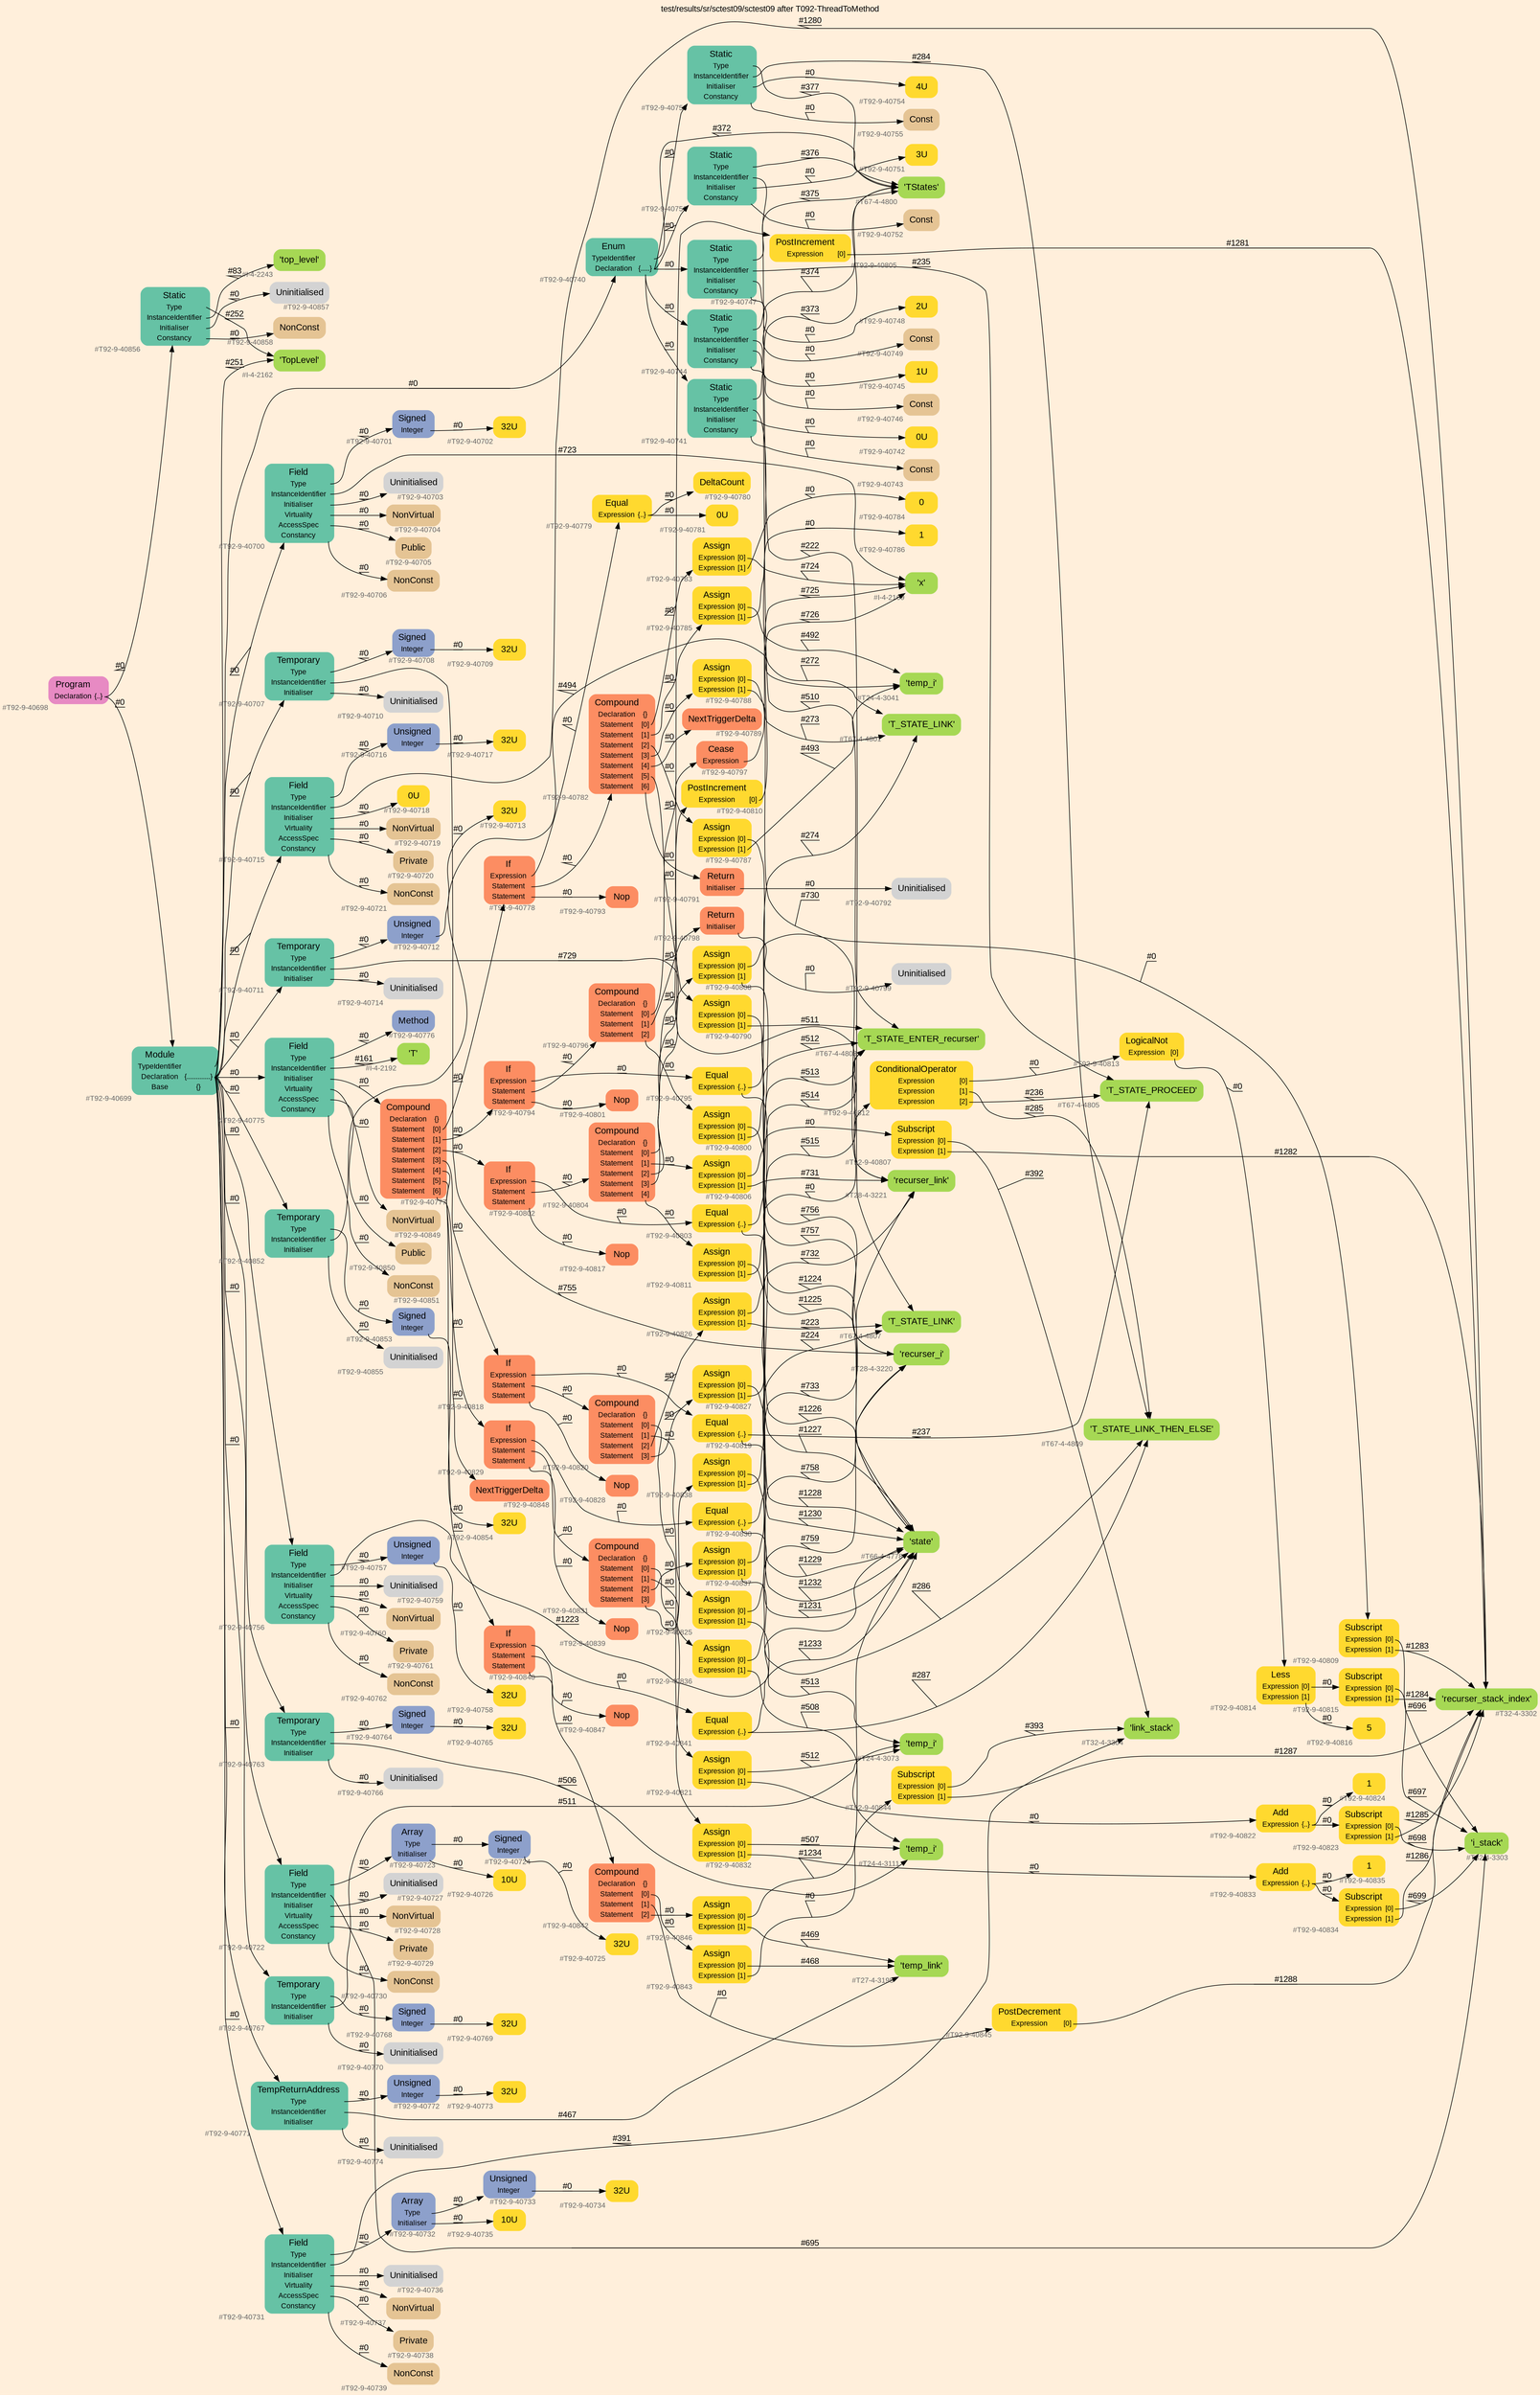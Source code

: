 digraph "test/results/sr/sctest09/sctest09 after T092-ThreadToMethod" {
label = "test/results/sr/sctest09/sctest09 after T092-ThreadToMethod"
labelloc = t
graph [
    rankdir = "LR"
    ranksep = 0.3
    bgcolor = antiquewhite1
    color = black
    fontcolor = black
    fontname = "Arial"
];
node [
    fontname = "Arial"
];
edge [
    fontname = "Arial"
];

// -------------------- node figure --------------------
// -------- block #T92-9-40698 ----------
"#T92-9-40698" [
    fillcolor = "/set28/4"
    xlabel = "#T92-9-40698"
    fontsize = "12"
    fontcolor = grey40
    shape = "plaintext"
    label = <<TABLE BORDER="0" CELLBORDER="0" CELLSPACING="0">
     <TR><TD><FONT COLOR="black" POINT-SIZE="15">Program</FONT></TD></TR>
     <TR><TD><FONT COLOR="black" POINT-SIZE="12">Declaration</FONT></TD><TD PORT="port0"><FONT COLOR="black" POINT-SIZE="12">{..}</FONT></TD></TR>
    </TABLE>>
    style = "rounded,filled"
];

// -------- block #T92-9-40699 ----------
"#T92-9-40699" [
    fillcolor = "/set28/1"
    xlabel = "#T92-9-40699"
    fontsize = "12"
    fontcolor = grey40
    shape = "plaintext"
    label = <<TABLE BORDER="0" CELLBORDER="0" CELLSPACING="0">
     <TR><TD><FONT COLOR="black" POINT-SIZE="15">Module</FONT></TD></TR>
     <TR><TD><FONT COLOR="black" POINT-SIZE="12">TypeIdentifier</FONT></TD><TD PORT="port0"></TD></TR>
     <TR><TD><FONT COLOR="black" POINT-SIZE="12">Declaration</FONT></TD><TD PORT="port1"><FONT COLOR="black" POINT-SIZE="12">{.............}</FONT></TD></TR>
     <TR><TD><FONT COLOR="black" POINT-SIZE="12">Base</FONT></TD><TD PORT="port2"><FONT COLOR="black" POINT-SIZE="12">{}</FONT></TD></TR>
    </TABLE>>
    style = "rounded,filled"
];

// -------- block #I-4-2162 ----------
"#I-4-2162" [
    fillcolor = "/set28/5"
    xlabel = "#I-4-2162"
    fontsize = "12"
    fontcolor = grey40
    shape = "plaintext"
    label = <<TABLE BORDER="0" CELLBORDER="0" CELLSPACING="0">
     <TR><TD><FONT COLOR="black" POINT-SIZE="15">'TopLevel'</FONT></TD></TR>
    </TABLE>>
    style = "rounded,filled"
];

// -------- block #T92-9-40700 ----------
"#T92-9-40700" [
    fillcolor = "/set28/1"
    xlabel = "#T92-9-40700"
    fontsize = "12"
    fontcolor = grey40
    shape = "plaintext"
    label = <<TABLE BORDER="0" CELLBORDER="0" CELLSPACING="0">
     <TR><TD><FONT COLOR="black" POINT-SIZE="15">Field</FONT></TD></TR>
     <TR><TD><FONT COLOR="black" POINT-SIZE="12">Type</FONT></TD><TD PORT="port0"></TD></TR>
     <TR><TD><FONT COLOR="black" POINT-SIZE="12">InstanceIdentifier</FONT></TD><TD PORT="port1"></TD></TR>
     <TR><TD><FONT COLOR="black" POINT-SIZE="12">Initialiser</FONT></TD><TD PORT="port2"></TD></TR>
     <TR><TD><FONT COLOR="black" POINT-SIZE="12">Virtuality</FONT></TD><TD PORT="port3"></TD></TR>
     <TR><TD><FONT COLOR="black" POINT-SIZE="12">AccessSpec</FONT></TD><TD PORT="port4"></TD></TR>
     <TR><TD><FONT COLOR="black" POINT-SIZE="12">Constancy</FONT></TD><TD PORT="port5"></TD></TR>
    </TABLE>>
    style = "rounded,filled"
];

// -------- block #T92-9-40701 ----------
"#T92-9-40701" [
    fillcolor = "/set28/3"
    xlabel = "#T92-9-40701"
    fontsize = "12"
    fontcolor = grey40
    shape = "plaintext"
    label = <<TABLE BORDER="0" CELLBORDER="0" CELLSPACING="0">
     <TR><TD><FONT COLOR="black" POINT-SIZE="15">Signed</FONT></TD></TR>
     <TR><TD><FONT COLOR="black" POINT-SIZE="12">Integer</FONT></TD><TD PORT="port0"></TD></TR>
    </TABLE>>
    style = "rounded,filled"
];

// -------- block #T92-9-40702 ----------
"#T92-9-40702" [
    fillcolor = "/set28/6"
    xlabel = "#T92-9-40702"
    fontsize = "12"
    fontcolor = grey40
    shape = "plaintext"
    label = <<TABLE BORDER="0" CELLBORDER="0" CELLSPACING="0">
     <TR><TD><FONT COLOR="black" POINT-SIZE="15">32U</FONT></TD></TR>
    </TABLE>>
    style = "rounded,filled"
];

// -------- block #I-4-2169 ----------
"#I-4-2169" [
    fillcolor = "/set28/5"
    xlabel = "#I-4-2169"
    fontsize = "12"
    fontcolor = grey40
    shape = "plaintext"
    label = <<TABLE BORDER="0" CELLBORDER="0" CELLSPACING="0">
     <TR><TD><FONT COLOR="black" POINT-SIZE="15">'x'</FONT></TD></TR>
    </TABLE>>
    style = "rounded,filled"
];

// -------- block #T92-9-40703 ----------
"#T92-9-40703" [
    xlabel = "#T92-9-40703"
    fontsize = "12"
    fontcolor = grey40
    shape = "plaintext"
    label = <<TABLE BORDER="0" CELLBORDER="0" CELLSPACING="0">
     <TR><TD><FONT COLOR="black" POINT-SIZE="15">Uninitialised</FONT></TD></TR>
    </TABLE>>
    style = "rounded,filled"
];

// -------- block #T92-9-40704 ----------
"#T92-9-40704" [
    fillcolor = "/set28/7"
    xlabel = "#T92-9-40704"
    fontsize = "12"
    fontcolor = grey40
    shape = "plaintext"
    label = <<TABLE BORDER="0" CELLBORDER="0" CELLSPACING="0">
     <TR><TD><FONT COLOR="black" POINT-SIZE="15">NonVirtual</FONT></TD></TR>
    </TABLE>>
    style = "rounded,filled"
];

// -------- block #T92-9-40705 ----------
"#T92-9-40705" [
    fillcolor = "/set28/7"
    xlabel = "#T92-9-40705"
    fontsize = "12"
    fontcolor = grey40
    shape = "plaintext"
    label = <<TABLE BORDER="0" CELLBORDER="0" CELLSPACING="0">
     <TR><TD><FONT COLOR="black" POINT-SIZE="15">Public</FONT></TD></TR>
    </TABLE>>
    style = "rounded,filled"
];

// -------- block #T92-9-40706 ----------
"#T92-9-40706" [
    fillcolor = "/set28/7"
    xlabel = "#T92-9-40706"
    fontsize = "12"
    fontcolor = grey40
    shape = "plaintext"
    label = <<TABLE BORDER="0" CELLBORDER="0" CELLSPACING="0">
     <TR><TD><FONT COLOR="black" POINT-SIZE="15">NonConst</FONT></TD></TR>
    </TABLE>>
    style = "rounded,filled"
];

// -------- block #T92-9-40707 ----------
"#T92-9-40707" [
    fillcolor = "/set28/1"
    xlabel = "#T92-9-40707"
    fontsize = "12"
    fontcolor = grey40
    shape = "plaintext"
    label = <<TABLE BORDER="0" CELLBORDER="0" CELLSPACING="0">
     <TR><TD><FONT COLOR="black" POINT-SIZE="15">Temporary</FONT></TD></TR>
     <TR><TD><FONT COLOR="black" POINT-SIZE="12">Type</FONT></TD><TD PORT="port0"></TD></TR>
     <TR><TD><FONT COLOR="black" POINT-SIZE="12">InstanceIdentifier</FONT></TD><TD PORT="port1"></TD></TR>
     <TR><TD><FONT COLOR="black" POINT-SIZE="12">Initialiser</FONT></TD><TD PORT="port2"></TD></TR>
    </TABLE>>
    style = "rounded,filled"
];

// -------- block #T92-9-40708 ----------
"#T92-9-40708" [
    fillcolor = "/set28/3"
    xlabel = "#T92-9-40708"
    fontsize = "12"
    fontcolor = grey40
    shape = "plaintext"
    label = <<TABLE BORDER="0" CELLBORDER="0" CELLSPACING="0">
     <TR><TD><FONT COLOR="black" POINT-SIZE="15">Signed</FONT></TD></TR>
     <TR><TD><FONT COLOR="black" POINT-SIZE="12">Integer</FONT></TD><TD PORT="port0"></TD></TR>
    </TABLE>>
    style = "rounded,filled"
];

// -------- block #T92-9-40709 ----------
"#T92-9-40709" [
    fillcolor = "/set28/6"
    xlabel = "#T92-9-40709"
    fontsize = "12"
    fontcolor = grey40
    shape = "plaintext"
    label = <<TABLE BORDER="0" CELLBORDER="0" CELLSPACING="0">
     <TR><TD><FONT COLOR="black" POINT-SIZE="15">32U</FONT></TD></TR>
    </TABLE>>
    style = "rounded,filled"
];

// -------- block #T28-4-3220 ----------
"#T28-4-3220" [
    fillcolor = "/set28/5"
    xlabel = "#T28-4-3220"
    fontsize = "12"
    fontcolor = grey40
    shape = "plaintext"
    label = <<TABLE BORDER="0" CELLBORDER="0" CELLSPACING="0">
     <TR><TD><FONT COLOR="black" POINT-SIZE="15">'recurser_i'</FONT></TD></TR>
    </TABLE>>
    style = "rounded,filled"
];

// -------- block #T92-9-40710 ----------
"#T92-9-40710" [
    xlabel = "#T92-9-40710"
    fontsize = "12"
    fontcolor = grey40
    shape = "plaintext"
    label = <<TABLE BORDER="0" CELLBORDER="0" CELLSPACING="0">
     <TR><TD><FONT COLOR="black" POINT-SIZE="15">Uninitialised</FONT></TD></TR>
    </TABLE>>
    style = "rounded,filled"
];

// -------- block #T92-9-40711 ----------
"#T92-9-40711" [
    fillcolor = "/set28/1"
    xlabel = "#T92-9-40711"
    fontsize = "12"
    fontcolor = grey40
    shape = "plaintext"
    label = <<TABLE BORDER="0" CELLBORDER="0" CELLSPACING="0">
     <TR><TD><FONT COLOR="black" POINT-SIZE="15">Temporary</FONT></TD></TR>
     <TR><TD><FONT COLOR="black" POINT-SIZE="12">Type</FONT></TD><TD PORT="port0"></TD></TR>
     <TR><TD><FONT COLOR="black" POINT-SIZE="12">InstanceIdentifier</FONT></TD><TD PORT="port1"></TD></TR>
     <TR><TD><FONT COLOR="black" POINT-SIZE="12">Initialiser</FONT></TD><TD PORT="port2"></TD></TR>
    </TABLE>>
    style = "rounded,filled"
];

// -------- block #T92-9-40712 ----------
"#T92-9-40712" [
    fillcolor = "/set28/3"
    xlabel = "#T92-9-40712"
    fontsize = "12"
    fontcolor = grey40
    shape = "plaintext"
    label = <<TABLE BORDER="0" CELLBORDER="0" CELLSPACING="0">
     <TR><TD><FONT COLOR="black" POINT-SIZE="15">Unsigned</FONT></TD></TR>
     <TR><TD><FONT COLOR="black" POINT-SIZE="12">Integer</FONT></TD><TD PORT="port0"></TD></TR>
    </TABLE>>
    style = "rounded,filled"
];

// -------- block #T92-9-40713 ----------
"#T92-9-40713" [
    fillcolor = "/set28/6"
    xlabel = "#T92-9-40713"
    fontsize = "12"
    fontcolor = grey40
    shape = "plaintext"
    label = <<TABLE BORDER="0" CELLBORDER="0" CELLSPACING="0">
     <TR><TD><FONT COLOR="black" POINT-SIZE="15">32U</FONT></TD></TR>
    </TABLE>>
    style = "rounded,filled"
];

// -------- block #T28-4-3221 ----------
"#T28-4-3221" [
    fillcolor = "/set28/5"
    xlabel = "#T28-4-3221"
    fontsize = "12"
    fontcolor = grey40
    shape = "plaintext"
    label = <<TABLE BORDER="0" CELLBORDER="0" CELLSPACING="0">
     <TR><TD><FONT COLOR="black" POINT-SIZE="15">'recurser_link'</FONT></TD></TR>
    </TABLE>>
    style = "rounded,filled"
];

// -------- block #T92-9-40714 ----------
"#T92-9-40714" [
    xlabel = "#T92-9-40714"
    fontsize = "12"
    fontcolor = grey40
    shape = "plaintext"
    label = <<TABLE BORDER="0" CELLBORDER="0" CELLSPACING="0">
     <TR><TD><FONT COLOR="black" POINT-SIZE="15">Uninitialised</FONT></TD></TR>
    </TABLE>>
    style = "rounded,filled"
];

// -------- block #T92-9-40715 ----------
"#T92-9-40715" [
    fillcolor = "/set28/1"
    xlabel = "#T92-9-40715"
    fontsize = "12"
    fontcolor = grey40
    shape = "plaintext"
    label = <<TABLE BORDER="0" CELLBORDER="0" CELLSPACING="0">
     <TR><TD><FONT COLOR="black" POINT-SIZE="15">Field</FONT></TD></TR>
     <TR><TD><FONT COLOR="black" POINT-SIZE="12">Type</FONT></TD><TD PORT="port0"></TD></TR>
     <TR><TD><FONT COLOR="black" POINT-SIZE="12">InstanceIdentifier</FONT></TD><TD PORT="port1"></TD></TR>
     <TR><TD><FONT COLOR="black" POINT-SIZE="12">Initialiser</FONT></TD><TD PORT="port2"></TD></TR>
     <TR><TD><FONT COLOR="black" POINT-SIZE="12">Virtuality</FONT></TD><TD PORT="port3"></TD></TR>
     <TR><TD><FONT COLOR="black" POINT-SIZE="12">AccessSpec</FONT></TD><TD PORT="port4"></TD></TR>
     <TR><TD><FONT COLOR="black" POINT-SIZE="12">Constancy</FONT></TD><TD PORT="port5"></TD></TR>
    </TABLE>>
    style = "rounded,filled"
];

// -------- block #T92-9-40716 ----------
"#T92-9-40716" [
    fillcolor = "/set28/3"
    xlabel = "#T92-9-40716"
    fontsize = "12"
    fontcolor = grey40
    shape = "plaintext"
    label = <<TABLE BORDER="0" CELLBORDER="0" CELLSPACING="0">
     <TR><TD><FONT COLOR="black" POINT-SIZE="15">Unsigned</FONT></TD></TR>
     <TR><TD><FONT COLOR="black" POINT-SIZE="12">Integer</FONT></TD><TD PORT="port0"></TD></TR>
    </TABLE>>
    style = "rounded,filled"
];

// -------- block #T92-9-40717 ----------
"#T92-9-40717" [
    fillcolor = "/set28/6"
    xlabel = "#T92-9-40717"
    fontsize = "12"
    fontcolor = grey40
    shape = "plaintext"
    label = <<TABLE BORDER="0" CELLBORDER="0" CELLSPACING="0">
     <TR><TD><FONT COLOR="black" POINT-SIZE="15">32U</FONT></TD></TR>
    </TABLE>>
    style = "rounded,filled"
];

// -------- block #T32-4-3302 ----------
"#T32-4-3302" [
    fillcolor = "/set28/5"
    xlabel = "#T32-4-3302"
    fontsize = "12"
    fontcolor = grey40
    shape = "plaintext"
    label = <<TABLE BORDER="0" CELLBORDER="0" CELLSPACING="0">
     <TR><TD><FONT COLOR="black" POINT-SIZE="15">'recurser_stack_index'</FONT></TD></TR>
    </TABLE>>
    style = "rounded,filled"
];

// -------- block #T92-9-40718 ----------
"#T92-9-40718" [
    fillcolor = "/set28/6"
    xlabel = "#T92-9-40718"
    fontsize = "12"
    fontcolor = grey40
    shape = "plaintext"
    label = <<TABLE BORDER="0" CELLBORDER="0" CELLSPACING="0">
     <TR><TD><FONT COLOR="black" POINT-SIZE="15">0U</FONT></TD></TR>
    </TABLE>>
    style = "rounded,filled"
];

// -------- block #T92-9-40719 ----------
"#T92-9-40719" [
    fillcolor = "/set28/7"
    xlabel = "#T92-9-40719"
    fontsize = "12"
    fontcolor = grey40
    shape = "plaintext"
    label = <<TABLE BORDER="0" CELLBORDER="0" CELLSPACING="0">
     <TR><TD><FONT COLOR="black" POINT-SIZE="15">NonVirtual</FONT></TD></TR>
    </TABLE>>
    style = "rounded,filled"
];

// -------- block #T92-9-40720 ----------
"#T92-9-40720" [
    fillcolor = "/set28/7"
    xlabel = "#T92-9-40720"
    fontsize = "12"
    fontcolor = grey40
    shape = "plaintext"
    label = <<TABLE BORDER="0" CELLBORDER="0" CELLSPACING="0">
     <TR><TD><FONT COLOR="black" POINT-SIZE="15">Private</FONT></TD></TR>
    </TABLE>>
    style = "rounded,filled"
];

// -------- block #T92-9-40721 ----------
"#T92-9-40721" [
    fillcolor = "/set28/7"
    xlabel = "#T92-9-40721"
    fontsize = "12"
    fontcolor = grey40
    shape = "plaintext"
    label = <<TABLE BORDER="0" CELLBORDER="0" CELLSPACING="0">
     <TR><TD><FONT COLOR="black" POINT-SIZE="15">NonConst</FONT></TD></TR>
    </TABLE>>
    style = "rounded,filled"
];

// -------- block #T92-9-40722 ----------
"#T92-9-40722" [
    fillcolor = "/set28/1"
    xlabel = "#T92-9-40722"
    fontsize = "12"
    fontcolor = grey40
    shape = "plaintext"
    label = <<TABLE BORDER="0" CELLBORDER="0" CELLSPACING="0">
     <TR><TD><FONT COLOR="black" POINT-SIZE="15">Field</FONT></TD></TR>
     <TR><TD><FONT COLOR="black" POINT-SIZE="12">Type</FONT></TD><TD PORT="port0"></TD></TR>
     <TR><TD><FONT COLOR="black" POINT-SIZE="12">InstanceIdentifier</FONT></TD><TD PORT="port1"></TD></TR>
     <TR><TD><FONT COLOR="black" POINT-SIZE="12">Initialiser</FONT></TD><TD PORT="port2"></TD></TR>
     <TR><TD><FONT COLOR="black" POINT-SIZE="12">Virtuality</FONT></TD><TD PORT="port3"></TD></TR>
     <TR><TD><FONT COLOR="black" POINT-SIZE="12">AccessSpec</FONT></TD><TD PORT="port4"></TD></TR>
     <TR><TD><FONT COLOR="black" POINT-SIZE="12">Constancy</FONT></TD><TD PORT="port5"></TD></TR>
    </TABLE>>
    style = "rounded,filled"
];

// -------- block #T92-9-40723 ----------
"#T92-9-40723" [
    fillcolor = "/set28/3"
    xlabel = "#T92-9-40723"
    fontsize = "12"
    fontcolor = grey40
    shape = "plaintext"
    label = <<TABLE BORDER="0" CELLBORDER="0" CELLSPACING="0">
     <TR><TD><FONT COLOR="black" POINT-SIZE="15">Array</FONT></TD></TR>
     <TR><TD><FONT COLOR="black" POINT-SIZE="12">Type</FONT></TD><TD PORT="port0"></TD></TR>
     <TR><TD><FONT COLOR="black" POINT-SIZE="12">Initialiser</FONT></TD><TD PORT="port1"></TD></TR>
    </TABLE>>
    style = "rounded,filled"
];

// -------- block #T92-9-40724 ----------
"#T92-9-40724" [
    fillcolor = "/set28/3"
    xlabel = "#T92-9-40724"
    fontsize = "12"
    fontcolor = grey40
    shape = "plaintext"
    label = <<TABLE BORDER="0" CELLBORDER="0" CELLSPACING="0">
     <TR><TD><FONT COLOR="black" POINT-SIZE="15">Signed</FONT></TD></TR>
     <TR><TD><FONT COLOR="black" POINT-SIZE="12">Integer</FONT></TD><TD PORT="port0"></TD></TR>
    </TABLE>>
    style = "rounded,filled"
];

// -------- block #T92-9-40725 ----------
"#T92-9-40725" [
    fillcolor = "/set28/6"
    xlabel = "#T92-9-40725"
    fontsize = "12"
    fontcolor = grey40
    shape = "plaintext"
    label = <<TABLE BORDER="0" CELLBORDER="0" CELLSPACING="0">
     <TR><TD><FONT COLOR="black" POINT-SIZE="15">32U</FONT></TD></TR>
    </TABLE>>
    style = "rounded,filled"
];

// -------- block #T92-9-40726 ----------
"#T92-9-40726" [
    fillcolor = "/set28/6"
    xlabel = "#T92-9-40726"
    fontsize = "12"
    fontcolor = grey40
    shape = "plaintext"
    label = <<TABLE BORDER="0" CELLBORDER="0" CELLSPACING="0">
     <TR><TD><FONT COLOR="black" POINT-SIZE="15">10U</FONT></TD></TR>
    </TABLE>>
    style = "rounded,filled"
];

// -------- block #T32-4-3303 ----------
"#T32-4-3303" [
    fillcolor = "/set28/5"
    xlabel = "#T32-4-3303"
    fontsize = "12"
    fontcolor = grey40
    shape = "plaintext"
    label = <<TABLE BORDER="0" CELLBORDER="0" CELLSPACING="0">
     <TR><TD><FONT COLOR="black" POINT-SIZE="15">'i_stack'</FONT></TD></TR>
    </TABLE>>
    style = "rounded,filled"
];

// -------- block #T92-9-40727 ----------
"#T92-9-40727" [
    xlabel = "#T92-9-40727"
    fontsize = "12"
    fontcolor = grey40
    shape = "plaintext"
    label = <<TABLE BORDER="0" CELLBORDER="0" CELLSPACING="0">
     <TR><TD><FONT COLOR="black" POINT-SIZE="15">Uninitialised</FONT></TD></TR>
    </TABLE>>
    style = "rounded,filled"
];

// -------- block #T92-9-40728 ----------
"#T92-9-40728" [
    fillcolor = "/set28/7"
    xlabel = "#T92-9-40728"
    fontsize = "12"
    fontcolor = grey40
    shape = "plaintext"
    label = <<TABLE BORDER="0" CELLBORDER="0" CELLSPACING="0">
     <TR><TD><FONT COLOR="black" POINT-SIZE="15">NonVirtual</FONT></TD></TR>
    </TABLE>>
    style = "rounded,filled"
];

// -------- block #T92-9-40729 ----------
"#T92-9-40729" [
    fillcolor = "/set28/7"
    xlabel = "#T92-9-40729"
    fontsize = "12"
    fontcolor = grey40
    shape = "plaintext"
    label = <<TABLE BORDER="0" CELLBORDER="0" CELLSPACING="0">
     <TR><TD><FONT COLOR="black" POINT-SIZE="15">Private</FONT></TD></TR>
    </TABLE>>
    style = "rounded,filled"
];

// -------- block #T92-9-40730 ----------
"#T92-9-40730" [
    fillcolor = "/set28/7"
    xlabel = "#T92-9-40730"
    fontsize = "12"
    fontcolor = grey40
    shape = "plaintext"
    label = <<TABLE BORDER="0" CELLBORDER="0" CELLSPACING="0">
     <TR><TD><FONT COLOR="black" POINT-SIZE="15">NonConst</FONT></TD></TR>
    </TABLE>>
    style = "rounded,filled"
];

// -------- block #T92-9-40731 ----------
"#T92-9-40731" [
    fillcolor = "/set28/1"
    xlabel = "#T92-9-40731"
    fontsize = "12"
    fontcolor = grey40
    shape = "plaintext"
    label = <<TABLE BORDER="0" CELLBORDER="0" CELLSPACING="0">
     <TR><TD><FONT COLOR="black" POINT-SIZE="15">Field</FONT></TD></TR>
     <TR><TD><FONT COLOR="black" POINT-SIZE="12">Type</FONT></TD><TD PORT="port0"></TD></TR>
     <TR><TD><FONT COLOR="black" POINT-SIZE="12">InstanceIdentifier</FONT></TD><TD PORT="port1"></TD></TR>
     <TR><TD><FONT COLOR="black" POINT-SIZE="12">Initialiser</FONT></TD><TD PORT="port2"></TD></TR>
     <TR><TD><FONT COLOR="black" POINT-SIZE="12">Virtuality</FONT></TD><TD PORT="port3"></TD></TR>
     <TR><TD><FONT COLOR="black" POINT-SIZE="12">AccessSpec</FONT></TD><TD PORT="port4"></TD></TR>
     <TR><TD><FONT COLOR="black" POINT-SIZE="12">Constancy</FONT></TD><TD PORT="port5"></TD></TR>
    </TABLE>>
    style = "rounded,filled"
];

// -------- block #T92-9-40732 ----------
"#T92-9-40732" [
    fillcolor = "/set28/3"
    xlabel = "#T92-9-40732"
    fontsize = "12"
    fontcolor = grey40
    shape = "plaintext"
    label = <<TABLE BORDER="0" CELLBORDER="0" CELLSPACING="0">
     <TR><TD><FONT COLOR="black" POINT-SIZE="15">Array</FONT></TD></TR>
     <TR><TD><FONT COLOR="black" POINT-SIZE="12">Type</FONT></TD><TD PORT="port0"></TD></TR>
     <TR><TD><FONT COLOR="black" POINT-SIZE="12">Initialiser</FONT></TD><TD PORT="port1"></TD></TR>
    </TABLE>>
    style = "rounded,filled"
];

// -------- block #T92-9-40733 ----------
"#T92-9-40733" [
    fillcolor = "/set28/3"
    xlabel = "#T92-9-40733"
    fontsize = "12"
    fontcolor = grey40
    shape = "plaintext"
    label = <<TABLE BORDER="0" CELLBORDER="0" CELLSPACING="0">
     <TR><TD><FONT COLOR="black" POINT-SIZE="15">Unsigned</FONT></TD></TR>
     <TR><TD><FONT COLOR="black" POINT-SIZE="12">Integer</FONT></TD><TD PORT="port0"></TD></TR>
    </TABLE>>
    style = "rounded,filled"
];

// -------- block #T92-9-40734 ----------
"#T92-9-40734" [
    fillcolor = "/set28/6"
    xlabel = "#T92-9-40734"
    fontsize = "12"
    fontcolor = grey40
    shape = "plaintext"
    label = <<TABLE BORDER="0" CELLBORDER="0" CELLSPACING="0">
     <TR><TD><FONT COLOR="black" POINT-SIZE="15">32U</FONT></TD></TR>
    </TABLE>>
    style = "rounded,filled"
];

// -------- block #T92-9-40735 ----------
"#T92-9-40735" [
    fillcolor = "/set28/6"
    xlabel = "#T92-9-40735"
    fontsize = "12"
    fontcolor = grey40
    shape = "plaintext"
    label = <<TABLE BORDER="0" CELLBORDER="0" CELLSPACING="0">
     <TR><TD><FONT COLOR="black" POINT-SIZE="15">10U</FONT></TD></TR>
    </TABLE>>
    style = "rounded,filled"
];

// -------- block #T32-4-3304 ----------
"#T32-4-3304" [
    fillcolor = "/set28/5"
    xlabel = "#T32-4-3304"
    fontsize = "12"
    fontcolor = grey40
    shape = "plaintext"
    label = <<TABLE BORDER="0" CELLBORDER="0" CELLSPACING="0">
     <TR><TD><FONT COLOR="black" POINT-SIZE="15">'link_stack'</FONT></TD></TR>
    </TABLE>>
    style = "rounded,filled"
];

// -------- block #T92-9-40736 ----------
"#T92-9-40736" [
    xlabel = "#T92-9-40736"
    fontsize = "12"
    fontcolor = grey40
    shape = "plaintext"
    label = <<TABLE BORDER="0" CELLBORDER="0" CELLSPACING="0">
     <TR><TD><FONT COLOR="black" POINT-SIZE="15">Uninitialised</FONT></TD></TR>
    </TABLE>>
    style = "rounded,filled"
];

// -------- block #T92-9-40737 ----------
"#T92-9-40737" [
    fillcolor = "/set28/7"
    xlabel = "#T92-9-40737"
    fontsize = "12"
    fontcolor = grey40
    shape = "plaintext"
    label = <<TABLE BORDER="0" CELLBORDER="0" CELLSPACING="0">
     <TR><TD><FONT COLOR="black" POINT-SIZE="15">NonVirtual</FONT></TD></TR>
    </TABLE>>
    style = "rounded,filled"
];

// -------- block #T92-9-40738 ----------
"#T92-9-40738" [
    fillcolor = "/set28/7"
    xlabel = "#T92-9-40738"
    fontsize = "12"
    fontcolor = grey40
    shape = "plaintext"
    label = <<TABLE BORDER="0" CELLBORDER="0" CELLSPACING="0">
     <TR><TD><FONT COLOR="black" POINT-SIZE="15">Private</FONT></TD></TR>
    </TABLE>>
    style = "rounded,filled"
];

// -------- block #T92-9-40739 ----------
"#T92-9-40739" [
    fillcolor = "/set28/7"
    xlabel = "#T92-9-40739"
    fontsize = "12"
    fontcolor = grey40
    shape = "plaintext"
    label = <<TABLE BORDER="0" CELLBORDER="0" CELLSPACING="0">
     <TR><TD><FONT COLOR="black" POINT-SIZE="15">NonConst</FONT></TD></TR>
    </TABLE>>
    style = "rounded,filled"
];

// -------- block #T92-9-40740 ----------
"#T92-9-40740" [
    fillcolor = "/set28/1"
    xlabel = "#T92-9-40740"
    fontsize = "12"
    fontcolor = grey40
    shape = "plaintext"
    label = <<TABLE BORDER="0" CELLBORDER="0" CELLSPACING="0">
     <TR><TD><FONT COLOR="black" POINT-SIZE="15">Enum</FONT></TD></TR>
     <TR><TD><FONT COLOR="black" POINT-SIZE="12">TypeIdentifier</FONT></TD><TD PORT="port0"></TD></TR>
     <TR><TD><FONT COLOR="black" POINT-SIZE="12">Declaration</FONT></TD><TD PORT="port1"><FONT COLOR="black" POINT-SIZE="12">{.....}</FONT></TD></TR>
    </TABLE>>
    style = "rounded,filled"
];

// -------- block #T67-4-4800 ----------
"#T67-4-4800" [
    fillcolor = "/set28/5"
    xlabel = "#T67-4-4800"
    fontsize = "12"
    fontcolor = grey40
    shape = "plaintext"
    label = <<TABLE BORDER="0" CELLBORDER="0" CELLSPACING="0">
     <TR><TD><FONT COLOR="black" POINT-SIZE="15">'TStates'</FONT></TD></TR>
    </TABLE>>
    style = "rounded,filled"
];

// -------- block #T92-9-40741 ----------
"#T92-9-40741" [
    fillcolor = "/set28/1"
    xlabel = "#T92-9-40741"
    fontsize = "12"
    fontcolor = grey40
    shape = "plaintext"
    label = <<TABLE BORDER="0" CELLBORDER="0" CELLSPACING="0">
     <TR><TD><FONT COLOR="black" POINT-SIZE="15">Static</FONT></TD></TR>
     <TR><TD><FONT COLOR="black" POINT-SIZE="12">Type</FONT></TD><TD PORT="port0"></TD></TR>
     <TR><TD><FONT COLOR="black" POINT-SIZE="12">InstanceIdentifier</FONT></TD><TD PORT="port1"></TD></TR>
     <TR><TD><FONT COLOR="black" POINT-SIZE="12">Initialiser</FONT></TD><TD PORT="port2"></TD></TR>
     <TR><TD><FONT COLOR="black" POINT-SIZE="12">Constancy</FONT></TD><TD PORT="port3"></TD></TR>
    </TABLE>>
    style = "rounded,filled"
];

// -------- block #T67-4-4801 ----------
"#T67-4-4801" [
    fillcolor = "/set28/5"
    xlabel = "#T67-4-4801"
    fontsize = "12"
    fontcolor = grey40
    shape = "plaintext"
    label = <<TABLE BORDER="0" CELLBORDER="0" CELLSPACING="0">
     <TR><TD><FONT COLOR="black" POINT-SIZE="15">'T_STATE_LINK'</FONT></TD></TR>
    </TABLE>>
    style = "rounded,filled"
];

// -------- block #T92-9-40742 ----------
"#T92-9-40742" [
    fillcolor = "/set28/6"
    xlabel = "#T92-9-40742"
    fontsize = "12"
    fontcolor = grey40
    shape = "plaintext"
    label = <<TABLE BORDER="0" CELLBORDER="0" CELLSPACING="0">
     <TR><TD><FONT COLOR="black" POINT-SIZE="15">0U</FONT></TD></TR>
    </TABLE>>
    style = "rounded,filled"
];

// -------- block #T92-9-40743 ----------
"#T92-9-40743" [
    fillcolor = "/set28/7"
    xlabel = "#T92-9-40743"
    fontsize = "12"
    fontcolor = grey40
    shape = "plaintext"
    label = <<TABLE BORDER="0" CELLBORDER="0" CELLSPACING="0">
     <TR><TD><FONT COLOR="black" POINT-SIZE="15">Const</FONT></TD></TR>
    </TABLE>>
    style = "rounded,filled"
];

// -------- block #T92-9-40744 ----------
"#T92-9-40744" [
    fillcolor = "/set28/1"
    xlabel = "#T92-9-40744"
    fontsize = "12"
    fontcolor = grey40
    shape = "plaintext"
    label = <<TABLE BORDER="0" CELLBORDER="0" CELLSPACING="0">
     <TR><TD><FONT COLOR="black" POINT-SIZE="15">Static</FONT></TD></TR>
     <TR><TD><FONT COLOR="black" POINT-SIZE="12">Type</FONT></TD><TD PORT="port0"></TD></TR>
     <TR><TD><FONT COLOR="black" POINT-SIZE="12">InstanceIdentifier</FONT></TD><TD PORT="port1"></TD></TR>
     <TR><TD><FONT COLOR="black" POINT-SIZE="12">Initialiser</FONT></TD><TD PORT="port2"></TD></TR>
     <TR><TD><FONT COLOR="black" POINT-SIZE="12">Constancy</FONT></TD><TD PORT="port3"></TD></TR>
    </TABLE>>
    style = "rounded,filled"
];

// -------- block #T67-4-4803 ----------
"#T67-4-4803" [
    fillcolor = "/set28/5"
    xlabel = "#T67-4-4803"
    fontsize = "12"
    fontcolor = grey40
    shape = "plaintext"
    label = <<TABLE BORDER="0" CELLBORDER="0" CELLSPACING="0">
     <TR><TD><FONT COLOR="black" POINT-SIZE="15">'T_STATE_ENTER_recurser'</FONT></TD></TR>
    </TABLE>>
    style = "rounded,filled"
];

// -------- block #T92-9-40745 ----------
"#T92-9-40745" [
    fillcolor = "/set28/6"
    xlabel = "#T92-9-40745"
    fontsize = "12"
    fontcolor = grey40
    shape = "plaintext"
    label = <<TABLE BORDER="0" CELLBORDER="0" CELLSPACING="0">
     <TR><TD><FONT COLOR="black" POINT-SIZE="15">1U</FONT></TD></TR>
    </TABLE>>
    style = "rounded,filled"
];

// -------- block #T92-9-40746 ----------
"#T92-9-40746" [
    fillcolor = "/set28/7"
    xlabel = "#T92-9-40746"
    fontsize = "12"
    fontcolor = grey40
    shape = "plaintext"
    label = <<TABLE BORDER="0" CELLBORDER="0" CELLSPACING="0">
     <TR><TD><FONT COLOR="black" POINT-SIZE="15">Const</FONT></TD></TR>
    </TABLE>>
    style = "rounded,filled"
];

// -------- block #T92-9-40747 ----------
"#T92-9-40747" [
    fillcolor = "/set28/1"
    xlabel = "#T92-9-40747"
    fontsize = "12"
    fontcolor = grey40
    shape = "plaintext"
    label = <<TABLE BORDER="0" CELLBORDER="0" CELLSPACING="0">
     <TR><TD><FONT COLOR="black" POINT-SIZE="15">Static</FONT></TD></TR>
     <TR><TD><FONT COLOR="black" POINT-SIZE="12">Type</FONT></TD><TD PORT="port0"></TD></TR>
     <TR><TD><FONT COLOR="black" POINT-SIZE="12">InstanceIdentifier</FONT></TD><TD PORT="port1"></TD></TR>
     <TR><TD><FONT COLOR="black" POINT-SIZE="12">Initialiser</FONT></TD><TD PORT="port2"></TD></TR>
     <TR><TD><FONT COLOR="black" POINT-SIZE="12">Constancy</FONT></TD><TD PORT="port3"></TD></TR>
    </TABLE>>
    style = "rounded,filled"
];

// -------- block #T67-4-4805 ----------
"#T67-4-4805" [
    fillcolor = "/set28/5"
    xlabel = "#T67-4-4805"
    fontsize = "12"
    fontcolor = grey40
    shape = "plaintext"
    label = <<TABLE BORDER="0" CELLBORDER="0" CELLSPACING="0">
     <TR><TD><FONT COLOR="black" POINT-SIZE="15">'T_STATE_PROCEED'</FONT></TD></TR>
    </TABLE>>
    style = "rounded,filled"
];

// -------- block #T92-9-40748 ----------
"#T92-9-40748" [
    fillcolor = "/set28/6"
    xlabel = "#T92-9-40748"
    fontsize = "12"
    fontcolor = grey40
    shape = "plaintext"
    label = <<TABLE BORDER="0" CELLBORDER="0" CELLSPACING="0">
     <TR><TD><FONT COLOR="black" POINT-SIZE="15">2U</FONT></TD></TR>
    </TABLE>>
    style = "rounded,filled"
];

// -------- block #T92-9-40749 ----------
"#T92-9-40749" [
    fillcolor = "/set28/7"
    xlabel = "#T92-9-40749"
    fontsize = "12"
    fontcolor = grey40
    shape = "plaintext"
    label = <<TABLE BORDER="0" CELLBORDER="0" CELLSPACING="0">
     <TR><TD><FONT COLOR="black" POINT-SIZE="15">Const</FONT></TD></TR>
    </TABLE>>
    style = "rounded,filled"
];

// -------- block #T92-9-40750 ----------
"#T92-9-40750" [
    fillcolor = "/set28/1"
    xlabel = "#T92-9-40750"
    fontsize = "12"
    fontcolor = grey40
    shape = "plaintext"
    label = <<TABLE BORDER="0" CELLBORDER="0" CELLSPACING="0">
     <TR><TD><FONT COLOR="black" POINT-SIZE="15">Static</FONT></TD></TR>
     <TR><TD><FONT COLOR="black" POINT-SIZE="12">Type</FONT></TD><TD PORT="port0"></TD></TR>
     <TR><TD><FONT COLOR="black" POINT-SIZE="12">InstanceIdentifier</FONT></TD><TD PORT="port1"></TD></TR>
     <TR><TD><FONT COLOR="black" POINT-SIZE="12">Initialiser</FONT></TD><TD PORT="port2"></TD></TR>
     <TR><TD><FONT COLOR="black" POINT-SIZE="12">Constancy</FONT></TD><TD PORT="port3"></TD></TR>
    </TABLE>>
    style = "rounded,filled"
];

// -------- block #T67-4-4807 ----------
"#T67-4-4807" [
    fillcolor = "/set28/5"
    xlabel = "#T67-4-4807"
    fontsize = "12"
    fontcolor = grey40
    shape = "plaintext"
    label = <<TABLE BORDER="0" CELLBORDER="0" CELLSPACING="0">
     <TR><TD><FONT COLOR="black" POINT-SIZE="15">'T_STATE_LINK'</FONT></TD></TR>
    </TABLE>>
    style = "rounded,filled"
];

// -------- block #T92-9-40751 ----------
"#T92-9-40751" [
    fillcolor = "/set28/6"
    xlabel = "#T92-9-40751"
    fontsize = "12"
    fontcolor = grey40
    shape = "plaintext"
    label = <<TABLE BORDER="0" CELLBORDER="0" CELLSPACING="0">
     <TR><TD><FONT COLOR="black" POINT-SIZE="15">3U</FONT></TD></TR>
    </TABLE>>
    style = "rounded,filled"
];

// -------- block #T92-9-40752 ----------
"#T92-9-40752" [
    fillcolor = "/set28/7"
    xlabel = "#T92-9-40752"
    fontsize = "12"
    fontcolor = grey40
    shape = "plaintext"
    label = <<TABLE BORDER="0" CELLBORDER="0" CELLSPACING="0">
     <TR><TD><FONT COLOR="black" POINT-SIZE="15">Const</FONT></TD></TR>
    </TABLE>>
    style = "rounded,filled"
];

// -------- block #T92-9-40753 ----------
"#T92-9-40753" [
    fillcolor = "/set28/1"
    xlabel = "#T92-9-40753"
    fontsize = "12"
    fontcolor = grey40
    shape = "plaintext"
    label = <<TABLE BORDER="0" CELLBORDER="0" CELLSPACING="0">
     <TR><TD><FONT COLOR="black" POINT-SIZE="15">Static</FONT></TD></TR>
     <TR><TD><FONT COLOR="black" POINT-SIZE="12">Type</FONT></TD><TD PORT="port0"></TD></TR>
     <TR><TD><FONT COLOR="black" POINT-SIZE="12">InstanceIdentifier</FONT></TD><TD PORT="port1"></TD></TR>
     <TR><TD><FONT COLOR="black" POINT-SIZE="12">Initialiser</FONT></TD><TD PORT="port2"></TD></TR>
     <TR><TD><FONT COLOR="black" POINT-SIZE="12">Constancy</FONT></TD><TD PORT="port3"></TD></TR>
    </TABLE>>
    style = "rounded,filled"
];

// -------- block #T67-4-4809 ----------
"#T67-4-4809" [
    fillcolor = "/set28/5"
    xlabel = "#T67-4-4809"
    fontsize = "12"
    fontcolor = grey40
    shape = "plaintext"
    label = <<TABLE BORDER="0" CELLBORDER="0" CELLSPACING="0">
     <TR><TD><FONT COLOR="black" POINT-SIZE="15">'T_STATE_LINK_THEN_ELSE'</FONT></TD></TR>
    </TABLE>>
    style = "rounded,filled"
];

// -------- block #T92-9-40754 ----------
"#T92-9-40754" [
    fillcolor = "/set28/6"
    xlabel = "#T92-9-40754"
    fontsize = "12"
    fontcolor = grey40
    shape = "plaintext"
    label = <<TABLE BORDER="0" CELLBORDER="0" CELLSPACING="0">
     <TR><TD><FONT COLOR="black" POINT-SIZE="15">4U</FONT></TD></TR>
    </TABLE>>
    style = "rounded,filled"
];

// -------- block #T92-9-40755 ----------
"#T92-9-40755" [
    fillcolor = "/set28/7"
    xlabel = "#T92-9-40755"
    fontsize = "12"
    fontcolor = grey40
    shape = "plaintext"
    label = <<TABLE BORDER="0" CELLBORDER="0" CELLSPACING="0">
     <TR><TD><FONT COLOR="black" POINT-SIZE="15">Const</FONT></TD></TR>
    </TABLE>>
    style = "rounded,filled"
];

// -------- block #T92-9-40756 ----------
"#T92-9-40756" [
    fillcolor = "/set28/1"
    xlabel = "#T92-9-40756"
    fontsize = "12"
    fontcolor = grey40
    shape = "plaintext"
    label = <<TABLE BORDER="0" CELLBORDER="0" CELLSPACING="0">
     <TR><TD><FONT COLOR="black" POINT-SIZE="15">Field</FONT></TD></TR>
     <TR><TD><FONT COLOR="black" POINT-SIZE="12">Type</FONT></TD><TD PORT="port0"></TD></TR>
     <TR><TD><FONT COLOR="black" POINT-SIZE="12">InstanceIdentifier</FONT></TD><TD PORT="port1"></TD></TR>
     <TR><TD><FONT COLOR="black" POINT-SIZE="12">Initialiser</FONT></TD><TD PORT="port2"></TD></TR>
     <TR><TD><FONT COLOR="black" POINT-SIZE="12">Virtuality</FONT></TD><TD PORT="port3"></TD></TR>
     <TR><TD><FONT COLOR="black" POINT-SIZE="12">AccessSpec</FONT></TD><TD PORT="port4"></TD></TR>
     <TR><TD><FONT COLOR="black" POINT-SIZE="12">Constancy</FONT></TD><TD PORT="port5"></TD></TR>
    </TABLE>>
    style = "rounded,filled"
];

// -------- block #T92-9-40757 ----------
"#T92-9-40757" [
    fillcolor = "/set28/3"
    xlabel = "#T92-9-40757"
    fontsize = "12"
    fontcolor = grey40
    shape = "plaintext"
    label = <<TABLE BORDER="0" CELLBORDER="0" CELLSPACING="0">
     <TR><TD><FONT COLOR="black" POINT-SIZE="15">Unsigned</FONT></TD></TR>
     <TR><TD><FONT COLOR="black" POINT-SIZE="12">Integer</FONT></TD><TD PORT="port0"></TD></TR>
    </TABLE>>
    style = "rounded,filled"
];

// -------- block #T92-9-40758 ----------
"#T92-9-40758" [
    fillcolor = "/set28/6"
    xlabel = "#T92-9-40758"
    fontsize = "12"
    fontcolor = grey40
    shape = "plaintext"
    label = <<TABLE BORDER="0" CELLBORDER="0" CELLSPACING="0">
     <TR><TD><FONT COLOR="black" POINT-SIZE="15">32U</FONT></TD></TR>
    </TABLE>>
    style = "rounded,filled"
];

// -------- block #T66-4-4778 ----------
"#T66-4-4778" [
    fillcolor = "/set28/5"
    xlabel = "#T66-4-4778"
    fontsize = "12"
    fontcolor = grey40
    shape = "plaintext"
    label = <<TABLE BORDER="0" CELLBORDER="0" CELLSPACING="0">
     <TR><TD><FONT COLOR="black" POINT-SIZE="15">'state'</FONT></TD></TR>
    </TABLE>>
    style = "rounded,filled"
];

// -------- block #T92-9-40759 ----------
"#T92-9-40759" [
    xlabel = "#T92-9-40759"
    fontsize = "12"
    fontcolor = grey40
    shape = "plaintext"
    label = <<TABLE BORDER="0" CELLBORDER="0" CELLSPACING="0">
     <TR><TD><FONT COLOR="black" POINT-SIZE="15">Uninitialised</FONT></TD></TR>
    </TABLE>>
    style = "rounded,filled"
];

// -------- block #T92-9-40760 ----------
"#T92-9-40760" [
    fillcolor = "/set28/7"
    xlabel = "#T92-9-40760"
    fontsize = "12"
    fontcolor = grey40
    shape = "plaintext"
    label = <<TABLE BORDER="0" CELLBORDER="0" CELLSPACING="0">
     <TR><TD><FONT COLOR="black" POINT-SIZE="15">NonVirtual</FONT></TD></TR>
    </TABLE>>
    style = "rounded,filled"
];

// -------- block #T92-9-40761 ----------
"#T92-9-40761" [
    fillcolor = "/set28/7"
    xlabel = "#T92-9-40761"
    fontsize = "12"
    fontcolor = grey40
    shape = "plaintext"
    label = <<TABLE BORDER="0" CELLBORDER="0" CELLSPACING="0">
     <TR><TD><FONT COLOR="black" POINT-SIZE="15">Private</FONT></TD></TR>
    </TABLE>>
    style = "rounded,filled"
];

// -------- block #T92-9-40762 ----------
"#T92-9-40762" [
    fillcolor = "/set28/7"
    xlabel = "#T92-9-40762"
    fontsize = "12"
    fontcolor = grey40
    shape = "plaintext"
    label = <<TABLE BORDER="0" CELLBORDER="0" CELLSPACING="0">
     <TR><TD><FONT COLOR="black" POINT-SIZE="15">NonConst</FONT></TD></TR>
    </TABLE>>
    style = "rounded,filled"
];

// -------- block #T92-9-40763 ----------
"#T92-9-40763" [
    fillcolor = "/set28/1"
    xlabel = "#T92-9-40763"
    fontsize = "12"
    fontcolor = grey40
    shape = "plaintext"
    label = <<TABLE BORDER="0" CELLBORDER="0" CELLSPACING="0">
     <TR><TD><FONT COLOR="black" POINT-SIZE="15">Temporary</FONT></TD></TR>
     <TR><TD><FONT COLOR="black" POINT-SIZE="12">Type</FONT></TD><TD PORT="port0"></TD></TR>
     <TR><TD><FONT COLOR="black" POINT-SIZE="12">InstanceIdentifier</FONT></TD><TD PORT="port1"></TD></TR>
     <TR><TD><FONT COLOR="black" POINT-SIZE="12">Initialiser</FONT></TD><TD PORT="port2"></TD></TR>
    </TABLE>>
    style = "rounded,filled"
];

// -------- block #T92-9-40764 ----------
"#T92-9-40764" [
    fillcolor = "/set28/3"
    xlabel = "#T92-9-40764"
    fontsize = "12"
    fontcolor = grey40
    shape = "plaintext"
    label = <<TABLE BORDER="0" CELLBORDER="0" CELLSPACING="0">
     <TR><TD><FONT COLOR="black" POINT-SIZE="15">Signed</FONT></TD></TR>
     <TR><TD><FONT COLOR="black" POINT-SIZE="12">Integer</FONT></TD><TD PORT="port0"></TD></TR>
    </TABLE>>
    style = "rounded,filled"
];

// -------- block #T92-9-40765 ----------
"#T92-9-40765" [
    fillcolor = "/set28/6"
    xlabel = "#T92-9-40765"
    fontsize = "12"
    fontcolor = grey40
    shape = "plaintext"
    label = <<TABLE BORDER="0" CELLBORDER="0" CELLSPACING="0">
     <TR><TD><FONT COLOR="black" POINT-SIZE="15">32U</FONT></TD></TR>
    </TABLE>>
    style = "rounded,filled"
];

// -------- block #T24-4-3111 ----------
"#T24-4-3111" [
    fillcolor = "/set28/5"
    xlabel = "#T24-4-3111"
    fontsize = "12"
    fontcolor = grey40
    shape = "plaintext"
    label = <<TABLE BORDER="0" CELLBORDER="0" CELLSPACING="0">
     <TR><TD><FONT COLOR="black" POINT-SIZE="15">'temp_i'</FONT></TD></TR>
    </TABLE>>
    style = "rounded,filled"
];

// -------- block #T92-9-40766 ----------
"#T92-9-40766" [
    xlabel = "#T92-9-40766"
    fontsize = "12"
    fontcolor = grey40
    shape = "plaintext"
    label = <<TABLE BORDER="0" CELLBORDER="0" CELLSPACING="0">
     <TR><TD><FONT COLOR="black" POINT-SIZE="15">Uninitialised</FONT></TD></TR>
    </TABLE>>
    style = "rounded,filled"
];

// -------- block #T92-9-40767 ----------
"#T92-9-40767" [
    fillcolor = "/set28/1"
    xlabel = "#T92-9-40767"
    fontsize = "12"
    fontcolor = grey40
    shape = "plaintext"
    label = <<TABLE BORDER="0" CELLBORDER="0" CELLSPACING="0">
     <TR><TD><FONT COLOR="black" POINT-SIZE="15">Temporary</FONT></TD></TR>
     <TR><TD><FONT COLOR="black" POINT-SIZE="12">Type</FONT></TD><TD PORT="port0"></TD></TR>
     <TR><TD><FONT COLOR="black" POINT-SIZE="12">InstanceIdentifier</FONT></TD><TD PORT="port1"></TD></TR>
     <TR><TD><FONT COLOR="black" POINT-SIZE="12">Initialiser</FONT></TD><TD PORT="port2"></TD></TR>
    </TABLE>>
    style = "rounded,filled"
];

// -------- block #T92-9-40768 ----------
"#T92-9-40768" [
    fillcolor = "/set28/3"
    xlabel = "#T92-9-40768"
    fontsize = "12"
    fontcolor = grey40
    shape = "plaintext"
    label = <<TABLE BORDER="0" CELLBORDER="0" CELLSPACING="0">
     <TR><TD><FONT COLOR="black" POINT-SIZE="15">Signed</FONT></TD></TR>
     <TR><TD><FONT COLOR="black" POINT-SIZE="12">Integer</FONT></TD><TD PORT="port0"></TD></TR>
    </TABLE>>
    style = "rounded,filled"
];

// -------- block #T92-9-40769 ----------
"#T92-9-40769" [
    fillcolor = "/set28/6"
    xlabel = "#T92-9-40769"
    fontsize = "12"
    fontcolor = grey40
    shape = "plaintext"
    label = <<TABLE BORDER="0" CELLBORDER="0" CELLSPACING="0">
     <TR><TD><FONT COLOR="black" POINT-SIZE="15">32U</FONT></TD></TR>
    </TABLE>>
    style = "rounded,filled"
];

// -------- block #T24-4-3073 ----------
"#T24-4-3073" [
    fillcolor = "/set28/5"
    xlabel = "#T24-4-3073"
    fontsize = "12"
    fontcolor = grey40
    shape = "plaintext"
    label = <<TABLE BORDER="0" CELLBORDER="0" CELLSPACING="0">
     <TR><TD><FONT COLOR="black" POINT-SIZE="15">'temp_i'</FONT></TD></TR>
    </TABLE>>
    style = "rounded,filled"
];

// -------- block #T92-9-40770 ----------
"#T92-9-40770" [
    xlabel = "#T92-9-40770"
    fontsize = "12"
    fontcolor = grey40
    shape = "plaintext"
    label = <<TABLE BORDER="0" CELLBORDER="0" CELLSPACING="0">
     <TR><TD><FONT COLOR="black" POINT-SIZE="15">Uninitialised</FONT></TD></TR>
    </TABLE>>
    style = "rounded,filled"
];

// -------- block #T92-9-40771 ----------
"#T92-9-40771" [
    fillcolor = "/set28/1"
    xlabel = "#T92-9-40771"
    fontsize = "12"
    fontcolor = grey40
    shape = "plaintext"
    label = <<TABLE BORDER="0" CELLBORDER="0" CELLSPACING="0">
     <TR><TD><FONT COLOR="black" POINT-SIZE="15">TempReturnAddress</FONT></TD></TR>
     <TR><TD><FONT COLOR="black" POINT-SIZE="12">Type</FONT></TD><TD PORT="port0"></TD></TR>
     <TR><TD><FONT COLOR="black" POINT-SIZE="12">InstanceIdentifier</FONT></TD><TD PORT="port1"></TD></TR>
     <TR><TD><FONT COLOR="black" POINT-SIZE="12">Initialiser</FONT></TD><TD PORT="port2"></TD></TR>
    </TABLE>>
    style = "rounded,filled"
];

// -------- block #T92-9-40772 ----------
"#T92-9-40772" [
    fillcolor = "/set28/3"
    xlabel = "#T92-9-40772"
    fontsize = "12"
    fontcolor = grey40
    shape = "plaintext"
    label = <<TABLE BORDER="0" CELLBORDER="0" CELLSPACING="0">
     <TR><TD><FONT COLOR="black" POINT-SIZE="15">Unsigned</FONT></TD></TR>
     <TR><TD><FONT COLOR="black" POINT-SIZE="12">Integer</FONT></TD><TD PORT="port0"></TD></TR>
    </TABLE>>
    style = "rounded,filled"
];

// -------- block #T92-9-40773 ----------
"#T92-9-40773" [
    fillcolor = "/set28/6"
    xlabel = "#T92-9-40773"
    fontsize = "12"
    fontcolor = grey40
    shape = "plaintext"
    label = <<TABLE BORDER="0" CELLBORDER="0" CELLSPACING="0">
     <TR><TD><FONT COLOR="black" POINT-SIZE="15">32U</FONT></TD></TR>
    </TABLE>>
    style = "rounded,filled"
];

// -------- block #T27-4-3195 ----------
"#T27-4-3195" [
    fillcolor = "/set28/5"
    xlabel = "#T27-4-3195"
    fontsize = "12"
    fontcolor = grey40
    shape = "plaintext"
    label = <<TABLE BORDER="0" CELLBORDER="0" CELLSPACING="0">
     <TR><TD><FONT COLOR="black" POINT-SIZE="15">'temp_link'</FONT></TD></TR>
    </TABLE>>
    style = "rounded,filled"
];

// -------- block #T92-9-40774 ----------
"#T92-9-40774" [
    xlabel = "#T92-9-40774"
    fontsize = "12"
    fontcolor = grey40
    shape = "plaintext"
    label = <<TABLE BORDER="0" CELLBORDER="0" CELLSPACING="0">
     <TR><TD><FONT COLOR="black" POINT-SIZE="15">Uninitialised</FONT></TD></TR>
    </TABLE>>
    style = "rounded,filled"
];

// -------- block #T92-9-40775 ----------
"#T92-9-40775" [
    fillcolor = "/set28/1"
    xlabel = "#T92-9-40775"
    fontsize = "12"
    fontcolor = grey40
    shape = "plaintext"
    label = <<TABLE BORDER="0" CELLBORDER="0" CELLSPACING="0">
     <TR><TD><FONT COLOR="black" POINT-SIZE="15">Field</FONT></TD></TR>
     <TR><TD><FONT COLOR="black" POINT-SIZE="12">Type</FONT></TD><TD PORT="port0"></TD></TR>
     <TR><TD><FONT COLOR="black" POINT-SIZE="12">InstanceIdentifier</FONT></TD><TD PORT="port1"></TD></TR>
     <TR><TD><FONT COLOR="black" POINT-SIZE="12">Initialiser</FONT></TD><TD PORT="port2"></TD></TR>
     <TR><TD><FONT COLOR="black" POINT-SIZE="12">Virtuality</FONT></TD><TD PORT="port3"></TD></TR>
     <TR><TD><FONT COLOR="black" POINT-SIZE="12">AccessSpec</FONT></TD><TD PORT="port4"></TD></TR>
     <TR><TD><FONT COLOR="black" POINT-SIZE="12">Constancy</FONT></TD><TD PORT="port5"></TD></TR>
    </TABLE>>
    style = "rounded,filled"
];

// -------- block #T92-9-40776 ----------
"#T92-9-40776" [
    fillcolor = "/set28/3"
    xlabel = "#T92-9-40776"
    fontsize = "12"
    fontcolor = grey40
    shape = "plaintext"
    label = <<TABLE BORDER="0" CELLBORDER="0" CELLSPACING="0">
     <TR><TD><FONT COLOR="black" POINT-SIZE="15">Method</FONT></TD></TR>
    </TABLE>>
    style = "rounded,filled"
];

// -------- block #I-4-2192 ----------
"#I-4-2192" [
    fillcolor = "/set28/5"
    xlabel = "#I-4-2192"
    fontsize = "12"
    fontcolor = grey40
    shape = "plaintext"
    label = <<TABLE BORDER="0" CELLBORDER="0" CELLSPACING="0">
     <TR><TD><FONT COLOR="black" POINT-SIZE="15">'T'</FONT></TD></TR>
    </TABLE>>
    style = "rounded,filled"
];

// -------- block #T92-9-40777 ----------
"#T92-9-40777" [
    fillcolor = "/set28/2"
    xlabel = "#T92-9-40777"
    fontsize = "12"
    fontcolor = grey40
    shape = "plaintext"
    label = <<TABLE BORDER="0" CELLBORDER="0" CELLSPACING="0">
     <TR><TD><FONT COLOR="black" POINT-SIZE="15">Compound</FONT></TD></TR>
     <TR><TD><FONT COLOR="black" POINT-SIZE="12">Declaration</FONT></TD><TD PORT="port0"><FONT COLOR="black" POINT-SIZE="12">{}</FONT></TD></TR>
     <TR><TD><FONT COLOR="black" POINT-SIZE="12">Statement</FONT></TD><TD PORT="port1"><FONT COLOR="black" POINT-SIZE="12">[0]</FONT></TD></TR>
     <TR><TD><FONT COLOR="black" POINT-SIZE="12">Statement</FONT></TD><TD PORT="port2"><FONT COLOR="black" POINT-SIZE="12">[1]</FONT></TD></TR>
     <TR><TD><FONT COLOR="black" POINT-SIZE="12">Statement</FONT></TD><TD PORT="port3"><FONT COLOR="black" POINT-SIZE="12">[2]</FONT></TD></TR>
     <TR><TD><FONT COLOR="black" POINT-SIZE="12">Statement</FONT></TD><TD PORT="port4"><FONT COLOR="black" POINT-SIZE="12">[3]</FONT></TD></TR>
     <TR><TD><FONT COLOR="black" POINT-SIZE="12">Statement</FONT></TD><TD PORT="port5"><FONT COLOR="black" POINT-SIZE="12">[4]</FONT></TD></TR>
     <TR><TD><FONT COLOR="black" POINT-SIZE="12">Statement</FONT></TD><TD PORT="port6"><FONT COLOR="black" POINT-SIZE="12">[5]</FONT></TD></TR>
     <TR><TD><FONT COLOR="black" POINT-SIZE="12">Statement</FONT></TD><TD PORT="port7"><FONT COLOR="black" POINT-SIZE="12">[6]</FONT></TD></TR>
    </TABLE>>
    style = "rounded,filled"
];

// -------- block #T92-9-40778 ----------
"#T92-9-40778" [
    fillcolor = "/set28/2"
    xlabel = "#T92-9-40778"
    fontsize = "12"
    fontcolor = grey40
    shape = "plaintext"
    label = <<TABLE BORDER="0" CELLBORDER="0" CELLSPACING="0">
     <TR><TD><FONT COLOR="black" POINT-SIZE="15">If</FONT></TD></TR>
     <TR><TD><FONT COLOR="black" POINT-SIZE="12">Expression</FONT></TD><TD PORT="port0"></TD></TR>
     <TR><TD><FONT COLOR="black" POINT-SIZE="12">Statement</FONT></TD><TD PORT="port1"></TD></TR>
     <TR><TD><FONT COLOR="black" POINT-SIZE="12">Statement</FONT></TD><TD PORT="port2"></TD></TR>
    </TABLE>>
    style = "rounded,filled"
];

// -------- block #T92-9-40779 ----------
"#T92-9-40779" [
    fillcolor = "/set28/6"
    xlabel = "#T92-9-40779"
    fontsize = "12"
    fontcolor = grey40
    shape = "plaintext"
    label = <<TABLE BORDER="0" CELLBORDER="0" CELLSPACING="0">
     <TR><TD><FONT COLOR="black" POINT-SIZE="15">Equal</FONT></TD></TR>
     <TR><TD><FONT COLOR="black" POINT-SIZE="12">Expression</FONT></TD><TD PORT="port0"><FONT COLOR="black" POINT-SIZE="12">{..}</FONT></TD></TR>
    </TABLE>>
    style = "rounded,filled"
];

// -------- block #T92-9-40780 ----------
"#T92-9-40780" [
    fillcolor = "/set28/6"
    xlabel = "#T92-9-40780"
    fontsize = "12"
    fontcolor = grey40
    shape = "plaintext"
    label = <<TABLE BORDER="0" CELLBORDER="0" CELLSPACING="0">
     <TR><TD><FONT COLOR="black" POINT-SIZE="15">DeltaCount</FONT></TD></TR>
    </TABLE>>
    style = "rounded,filled"
];

// -------- block #T92-9-40781 ----------
"#T92-9-40781" [
    fillcolor = "/set28/6"
    xlabel = "#T92-9-40781"
    fontsize = "12"
    fontcolor = grey40
    shape = "plaintext"
    label = <<TABLE BORDER="0" CELLBORDER="0" CELLSPACING="0">
     <TR><TD><FONT COLOR="black" POINT-SIZE="15">0U</FONT></TD></TR>
    </TABLE>>
    style = "rounded,filled"
];

// -------- block #T92-9-40782 ----------
"#T92-9-40782" [
    fillcolor = "/set28/2"
    xlabel = "#T92-9-40782"
    fontsize = "12"
    fontcolor = grey40
    shape = "plaintext"
    label = <<TABLE BORDER="0" CELLBORDER="0" CELLSPACING="0">
     <TR><TD><FONT COLOR="black" POINT-SIZE="15">Compound</FONT></TD></TR>
     <TR><TD><FONT COLOR="black" POINT-SIZE="12">Declaration</FONT></TD><TD PORT="port0"><FONT COLOR="black" POINT-SIZE="12">{}</FONT></TD></TR>
     <TR><TD><FONT COLOR="black" POINT-SIZE="12">Statement</FONT></TD><TD PORT="port1"><FONT COLOR="black" POINT-SIZE="12">[0]</FONT></TD></TR>
     <TR><TD><FONT COLOR="black" POINT-SIZE="12">Statement</FONT></TD><TD PORT="port2"><FONT COLOR="black" POINT-SIZE="12">[1]</FONT></TD></TR>
     <TR><TD><FONT COLOR="black" POINT-SIZE="12">Statement</FONT></TD><TD PORT="port3"><FONT COLOR="black" POINT-SIZE="12">[2]</FONT></TD></TR>
     <TR><TD><FONT COLOR="black" POINT-SIZE="12">Statement</FONT></TD><TD PORT="port4"><FONT COLOR="black" POINT-SIZE="12">[3]</FONT></TD></TR>
     <TR><TD><FONT COLOR="black" POINT-SIZE="12">Statement</FONT></TD><TD PORT="port5"><FONT COLOR="black" POINT-SIZE="12">[4]</FONT></TD></TR>
     <TR><TD><FONT COLOR="black" POINT-SIZE="12">Statement</FONT></TD><TD PORT="port6"><FONT COLOR="black" POINT-SIZE="12">[5]</FONT></TD></TR>
     <TR><TD><FONT COLOR="black" POINT-SIZE="12">Statement</FONT></TD><TD PORT="port7"><FONT COLOR="black" POINT-SIZE="12">[6]</FONT></TD></TR>
    </TABLE>>
    style = "rounded,filled"
];

// -------- block #T92-9-40783 ----------
"#T92-9-40783" [
    fillcolor = "/set28/6"
    xlabel = "#T92-9-40783"
    fontsize = "12"
    fontcolor = grey40
    shape = "plaintext"
    label = <<TABLE BORDER="0" CELLBORDER="0" CELLSPACING="0">
     <TR><TD><FONT COLOR="black" POINT-SIZE="15">Assign</FONT></TD></TR>
     <TR><TD><FONT COLOR="black" POINT-SIZE="12">Expression</FONT></TD><TD PORT="port0"><FONT COLOR="black" POINT-SIZE="12">[0]</FONT></TD></TR>
     <TR><TD><FONT COLOR="black" POINT-SIZE="12">Expression</FONT></TD><TD PORT="port1"><FONT COLOR="black" POINT-SIZE="12">[1]</FONT></TD></TR>
    </TABLE>>
    style = "rounded,filled"
];

// -------- block #T92-9-40784 ----------
"#T92-9-40784" [
    fillcolor = "/set28/6"
    xlabel = "#T92-9-40784"
    fontsize = "12"
    fontcolor = grey40
    shape = "plaintext"
    label = <<TABLE BORDER="0" CELLBORDER="0" CELLSPACING="0">
     <TR><TD><FONT COLOR="black" POINT-SIZE="15">0</FONT></TD></TR>
    </TABLE>>
    style = "rounded,filled"
];

// -------- block #T92-9-40785 ----------
"#T92-9-40785" [
    fillcolor = "/set28/6"
    xlabel = "#T92-9-40785"
    fontsize = "12"
    fontcolor = grey40
    shape = "plaintext"
    label = <<TABLE BORDER="0" CELLBORDER="0" CELLSPACING="0">
     <TR><TD><FONT COLOR="black" POINT-SIZE="15">Assign</FONT></TD></TR>
     <TR><TD><FONT COLOR="black" POINT-SIZE="12">Expression</FONT></TD><TD PORT="port0"><FONT COLOR="black" POINT-SIZE="12">[0]</FONT></TD></TR>
     <TR><TD><FONT COLOR="black" POINT-SIZE="12">Expression</FONT></TD><TD PORT="port1"><FONT COLOR="black" POINT-SIZE="12">[1]</FONT></TD></TR>
    </TABLE>>
    style = "rounded,filled"
];

// -------- block #T24-4-3041 ----------
"#T24-4-3041" [
    fillcolor = "/set28/5"
    xlabel = "#T24-4-3041"
    fontsize = "12"
    fontcolor = grey40
    shape = "plaintext"
    label = <<TABLE BORDER="0" CELLBORDER="0" CELLSPACING="0">
     <TR><TD><FONT COLOR="black" POINT-SIZE="15">'temp_i'</FONT></TD></TR>
    </TABLE>>
    style = "rounded,filled"
];

// -------- block #T92-9-40786 ----------
"#T92-9-40786" [
    fillcolor = "/set28/6"
    xlabel = "#T92-9-40786"
    fontsize = "12"
    fontcolor = grey40
    shape = "plaintext"
    label = <<TABLE BORDER="0" CELLBORDER="0" CELLSPACING="0">
     <TR><TD><FONT COLOR="black" POINT-SIZE="15">1</FONT></TD></TR>
    </TABLE>>
    style = "rounded,filled"
];

// -------- block #T92-9-40787 ----------
"#T92-9-40787" [
    fillcolor = "/set28/6"
    xlabel = "#T92-9-40787"
    fontsize = "12"
    fontcolor = grey40
    shape = "plaintext"
    label = <<TABLE BORDER="0" CELLBORDER="0" CELLSPACING="0">
     <TR><TD><FONT COLOR="black" POINT-SIZE="15">Assign</FONT></TD></TR>
     <TR><TD><FONT COLOR="black" POINT-SIZE="12">Expression</FONT></TD><TD PORT="port0"><FONT COLOR="black" POINT-SIZE="12">[0]</FONT></TD></TR>
     <TR><TD><FONT COLOR="black" POINT-SIZE="12">Expression</FONT></TD><TD PORT="port1"><FONT COLOR="black" POINT-SIZE="12">[1]</FONT></TD></TR>
    </TABLE>>
    style = "rounded,filled"
];

// -------- block #T92-9-40788 ----------
"#T92-9-40788" [
    fillcolor = "/set28/6"
    xlabel = "#T92-9-40788"
    fontsize = "12"
    fontcolor = grey40
    shape = "plaintext"
    label = <<TABLE BORDER="0" CELLBORDER="0" CELLSPACING="0">
     <TR><TD><FONT COLOR="black" POINT-SIZE="15">Assign</FONT></TD></TR>
     <TR><TD><FONT COLOR="black" POINT-SIZE="12">Expression</FONT></TD><TD PORT="port0"><FONT COLOR="black" POINT-SIZE="12">[0]</FONT></TD></TR>
     <TR><TD><FONT COLOR="black" POINT-SIZE="12">Expression</FONT></TD><TD PORT="port1"><FONT COLOR="black" POINT-SIZE="12">[1]</FONT></TD></TR>
    </TABLE>>
    style = "rounded,filled"
];

// -------- block #T92-9-40789 ----------
"#T92-9-40789" [
    fillcolor = "/set28/2"
    xlabel = "#T92-9-40789"
    fontsize = "12"
    fontcolor = grey40
    shape = "plaintext"
    label = <<TABLE BORDER="0" CELLBORDER="0" CELLSPACING="0">
     <TR><TD><FONT COLOR="black" POINT-SIZE="15">NextTriggerDelta</FONT></TD></TR>
    </TABLE>>
    style = "rounded,filled"
];

// -------- block #T92-9-40790 ----------
"#T92-9-40790" [
    fillcolor = "/set28/6"
    xlabel = "#T92-9-40790"
    fontsize = "12"
    fontcolor = grey40
    shape = "plaintext"
    label = <<TABLE BORDER="0" CELLBORDER="0" CELLSPACING="0">
     <TR><TD><FONT COLOR="black" POINT-SIZE="15">Assign</FONT></TD></TR>
     <TR><TD><FONT COLOR="black" POINT-SIZE="12">Expression</FONT></TD><TD PORT="port0"><FONT COLOR="black" POINT-SIZE="12">[0]</FONT></TD></TR>
     <TR><TD><FONT COLOR="black" POINT-SIZE="12">Expression</FONT></TD><TD PORT="port1"><FONT COLOR="black" POINT-SIZE="12">[1]</FONT></TD></TR>
    </TABLE>>
    style = "rounded,filled"
];

// -------- block #T92-9-40791 ----------
"#T92-9-40791" [
    fillcolor = "/set28/2"
    xlabel = "#T92-9-40791"
    fontsize = "12"
    fontcolor = grey40
    shape = "plaintext"
    label = <<TABLE BORDER="0" CELLBORDER="0" CELLSPACING="0">
     <TR><TD><FONT COLOR="black" POINT-SIZE="15">Return</FONT></TD></TR>
     <TR><TD><FONT COLOR="black" POINT-SIZE="12">Initialiser</FONT></TD><TD PORT="port0"></TD></TR>
    </TABLE>>
    style = "rounded,filled"
];

// -------- block #T92-9-40792 ----------
"#T92-9-40792" [
    xlabel = "#T92-9-40792"
    fontsize = "12"
    fontcolor = grey40
    shape = "plaintext"
    label = <<TABLE BORDER="0" CELLBORDER="0" CELLSPACING="0">
     <TR><TD><FONT COLOR="black" POINT-SIZE="15">Uninitialised</FONT></TD></TR>
    </TABLE>>
    style = "rounded,filled"
];

// -------- block #T92-9-40793 ----------
"#T92-9-40793" [
    fillcolor = "/set28/2"
    xlabel = "#T92-9-40793"
    fontsize = "12"
    fontcolor = grey40
    shape = "plaintext"
    label = <<TABLE BORDER="0" CELLBORDER="0" CELLSPACING="0">
     <TR><TD><FONT COLOR="black" POINT-SIZE="15">Nop</FONT></TD></TR>
    </TABLE>>
    style = "rounded,filled"
];

// -------- block #T92-9-40794 ----------
"#T92-9-40794" [
    fillcolor = "/set28/2"
    xlabel = "#T92-9-40794"
    fontsize = "12"
    fontcolor = grey40
    shape = "plaintext"
    label = <<TABLE BORDER="0" CELLBORDER="0" CELLSPACING="0">
     <TR><TD><FONT COLOR="black" POINT-SIZE="15">If</FONT></TD></TR>
     <TR><TD><FONT COLOR="black" POINT-SIZE="12">Expression</FONT></TD><TD PORT="port0"></TD></TR>
     <TR><TD><FONT COLOR="black" POINT-SIZE="12">Statement</FONT></TD><TD PORT="port1"></TD></TR>
     <TR><TD><FONT COLOR="black" POINT-SIZE="12">Statement</FONT></TD><TD PORT="port2"></TD></TR>
    </TABLE>>
    style = "rounded,filled"
];

// -------- block #T92-9-40795 ----------
"#T92-9-40795" [
    fillcolor = "/set28/6"
    xlabel = "#T92-9-40795"
    fontsize = "12"
    fontcolor = grey40
    shape = "plaintext"
    label = <<TABLE BORDER="0" CELLBORDER="0" CELLSPACING="0">
     <TR><TD><FONT COLOR="black" POINT-SIZE="15">Equal</FONT></TD></TR>
     <TR><TD><FONT COLOR="black" POINT-SIZE="12">Expression</FONT></TD><TD PORT="port0"><FONT COLOR="black" POINT-SIZE="12">{..}</FONT></TD></TR>
    </TABLE>>
    style = "rounded,filled"
];

// -------- block #T92-9-40796 ----------
"#T92-9-40796" [
    fillcolor = "/set28/2"
    xlabel = "#T92-9-40796"
    fontsize = "12"
    fontcolor = grey40
    shape = "plaintext"
    label = <<TABLE BORDER="0" CELLBORDER="0" CELLSPACING="0">
     <TR><TD><FONT COLOR="black" POINT-SIZE="15">Compound</FONT></TD></TR>
     <TR><TD><FONT COLOR="black" POINT-SIZE="12">Declaration</FONT></TD><TD PORT="port0"><FONT COLOR="black" POINT-SIZE="12">{}</FONT></TD></TR>
     <TR><TD><FONT COLOR="black" POINT-SIZE="12">Statement</FONT></TD><TD PORT="port1"><FONT COLOR="black" POINT-SIZE="12">[0]</FONT></TD></TR>
     <TR><TD><FONT COLOR="black" POINT-SIZE="12">Statement</FONT></TD><TD PORT="port2"><FONT COLOR="black" POINT-SIZE="12">[1]</FONT></TD></TR>
     <TR><TD><FONT COLOR="black" POINT-SIZE="12">Statement</FONT></TD><TD PORT="port3"><FONT COLOR="black" POINT-SIZE="12">[2]</FONT></TD></TR>
    </TABLE>>
    style = "rounded,filled"
];

// -------- block #T92-9-40797 ----------
"#T92-9-40797" [
    fillcolor = "/set28/2"
    xlabel = "#T92-9-40797"
    fontsize = "12"
    fontcolor = grey40
    shape = "plaintext"
    label = <<TABLE BORDER="0" CELLBORDER="0" CELLSPACING="0">
     <TR><TD><FONT COLOR="black" POINT-SIZE="15">Cease</FONT></TD></TR>
     <TR><TD><FONT COLOR="black" POINT-SIZE="12">Expression</FONT></TD><TD PORT="port0"></TD></TR>
    </TABLE>>
    style = "rounded,filled"
];

// -------- block #T92-9-40798 ----------
"#T92-9-40798" [
    fillcolor = "/set28/2"
    xlabel = "#T92-9-40798"
    fontsize = "12"
    fontcolor = grey40
    shape = "plaintext"
    label = <<TABLE BORDER="0" CELLBORDER="0" CELLSPACING="0">
     <TR><TD><FONT COLOR="black" POINT-SIZE="15">Return</FONT></TD></TR>
     <TR><TD><FONT COLOR="black" POINT-SIZE="12">Initialiser</FONT></TD><TD PORT="port0"></TD></TR>
    </TABLE>>
    style = "rounded,filled"
];

// -------- block #T92-9-40799 ----------
"#T92-9-40799" [
    xlabel = "#T92-9-40799"
    fontsize = "12"
    fontcolor = grey40
    shape = "plaintext"
    label = <<TABLE BORDER="0" CELLBORDER="0" CELLSPACING="0">
     <TR><TD><FONT COLOR="black" POINT-SIZE="15">Uninitialised</FONT></TD></TR>
    </TABLE>>
    style = "rounded,filled"
];

// -------- block #T92-9-40800 ----------
"#T92-9-40800" [
    fillcolor = "/set28/6"
    xlabel = "#T92-9-40800"
    fontsize = "12"
    fontcolor = grey40
    shape = "plaintext"
    label = <<TABLE BORDER="0" CELLBORDER="0" CELLSPACING="0">
     <TR><TD><FONT COLOR="black" POINT-SIZE="15">Assign</FONT></TD></TR>
     <TR><TD><FONT COLOR="black" POINT-SIZE="12">Expression</FONT></TD><TD PORT="port0"><FONT COLOR="black" POINT-SIZE="12">[0]</FONT></TD></TR>
     <TR><TD><FONT COLOR="black" POINT-SIZE="12">Expression</FONT></TD><TD PORT="port1"><FONT COLOR="black" POINT-SIZE="12">[1]</FONT></TD></TR>
    </TABLE>>
    style = "rounded,filled"
];

// -------- block #T92-9-40801 ----------
"#T92-9-40801" [
    fillcolor = "/set28/2"
    xlabel = "#T92-9-40801"
    fontsize = "12"
    fontcolor = grey40
    shape = "plaintext"
    label = <<TABLE BORDER="0" CELLBORDER="0" CELLSPACING="0">
     <TR><TD><FONT COLOR="black" POINT-SIZE="15">Nop</FONT></TD></TR>
    </TABLE>>
    style = "rounded,filled"
];

// -------- block #T92-9-40802 ----------
"#T92-9-40802" [
    fillcolor = "/set28/2"
    xlabel = "#T92-9-40802"
    fontsize = "12"
    fontcolor = grey40
    shape = "plaintext"
    label = <<TABLE BORDER="0" CELLBORDER="0" CELLSPACING="0">
     <TR><TD><FONT COLOR="black" POINT-SIZE="15">If</FONT></TD></TR>
     <TR><TD><FONT COLOR="black" POINT-SIZE="12">Expression</FONT></TD><TD PORT="port0"></TD></TR>
     <TR><TD><FONT COLOR="black" POINT-SIZE="12">Statement</FONT></TD><TD PORT="port1"></TD></TR>
     <TR><TD><FONT COLOR="black" POINT-SIZE="12">Statement</FONT></TD><TD PORT="port2"></TD></TR>
    </TABLE>>
    style = "rounded,filled"
];

// -------- block #T92-9-40803 ----------
"#T92-9-40803" [
    fillcolor = "/set28/6"
    xlabel = "#T92-9-40803"
    fontsize = "12"
    fontcolor = grey40
    shape = "plaintext"
    label = <<TABLE BORDER="0" CELLBORDER="0" CELLSPACING="0">
     <TR><TD><FONT COLOR="black" POINT-SIZE="15">Equal</FONT></TD></TR>
     <TR><TD><FONT COLOR="black" POINT-SIZE="12">Expression</FONT></TD><TD PORT="port0"><FONT COLOR="black" POINT-SIZE="12">{..}</FONT></TD></TR>
    </TABLE>>
    style = "rounded,filled"
];

// -------- block #T92-9-40804 ----------
"#T92-9-40804" [
    fillcolor = "/set28/2"
    xlabel = "#T92-9-40804"
    fontsize = "12"
    fontcolor = grey40
    shape = "plaintext"
    label = <<TABLE BORDER="0" CELLBORDER="0" CELLSPACING="0">
     <TR><TD><FONT COLOR="black" POINT-SIZE="15">Compound</FONT></TD></TR>
     <TR><TD><FONT COLOR="black" POINT-SIZE="12">Declaration</FONT></TD><TD PORT="port0"><FONT COLOR="black" POINT-SIZE="12">{}</FONT></TD></TR>
     <TR><TD><FONT COLOR="black" POINT-SIZE="12">Statement</FONT></TD><TD PORT="port1"><FONT COLOR="black" POINT-SIZE="12">[0]</FONT></TD></TR>
     <TR><TD><FONT COLOR="black" POINT-SIZE="12">Statement</FONT></TD><TD PORT="port2"><FONT COLOR="black" POINT-SIZE="12">[1]</FONT></TD></TR>
     <TR><TD><FONT COLOR="black" POINT-SIZE="12">Statement</FONT></TD><TD PORT="port3"><FONT COLOR="black" POINT-SIZE="12">[2]</FONT></TD></TR>
     <TR><TD><FONT COLOR="black" POINT-SIZE="12">Statement</FONT></TD><TD PORT="port4"><FONT COLOR="black" POINT-SIZE="12">[3]</FONT></TD></TR>
     <TR><TD><FONT COLOR="black" POINT-SIZE="12">Statement</FONT></TD><TD PORT="port5"><FONT COLOR="black" POINT-SIZE="12">[4]</FONT></TD></TR>
    </TABLE>>
    style = "rounded,filled"
];

// -------- block #T92-9-40805 ----------
"#T92-9-40805" [
    fillcolor = "/set28/6"
    xlabel = "#T92-9-40805"
    fontsize = "12"
    fontcolor = grey40
    shape = "plaintext"
    label = <<TABLE BORDER="0" CELLBORDER="0" CELLSPACING="0">
     <TR><TD><FONT COLOR="black" POINT-SIZE="15">PostIncrement</FONT></TD></TR>
     <TR><TD><FONT COLOR="black" POINT-SIZE="12">Expression</FONT></TD><TD PORT="port0"><FONT COLOR="black" POINT-SIZE="12">[0]</FONT></TD></TR>
    </TABLE>>
    style = "rounded,filled"
];

// -------- block #T92-9-40806 ----------
"#T92-9-40806" [
    fillcolor = "/set28/6"
    xlabel = "#T92-9-40806"
    fontsize = "12"
    fontcolor = grey40
    shape = "plaintext"
    label = <<TABLE BORDER="0" CELLBORDER="0" CELLSPACING="0">
     <TR><TD><FONT COLOR="black" POINT-SIZE="15">Assign</FONT></TD></TR>
     <TR><TD><FONT COLOR="black" POINT-SIZE="12">Expression</FONT></TD><TD PORT="port0"><FONT COLOR="black" POINT-SIZE="12">[0]</FONT></TD></TR>
     <TR><TD><FONT COLOR="black" POINT-SIZE="12">Expression</FONT></TD><TD PORT="port1"><FONT COLOR="black" POINT-SIZE="12">[1]</FONT></TD></TR>
    </TABLE>>
    style = "rounded,filled"
];

// -------- block #T92-9-40807 ----------
"#T92-9-40807" [
    fillcolor = "/set28/6"
    xlabel = "#T92-9-40807"
    fontsize = "12"
    fontcolor = grey40
    shape = "plaintext"
    label = <<TABLE BORDER="0" CELLBORDER="0" CELLSPACING="0">
     <TR><TD><FONT COLOR="black" POINT-SIZE="15">Subscript</FONT></TD></TR>
     <TR><TD><FONT COLOR="black" POINT-SIZE="12">Expression</FONT></TD><TD PORT="port0"><FONT COLOR="black" POINT-SIZE="12">[0]</FONT></TD></TR>
     <TR><TD><FONT COLOR="black" POINT-SIZE="12">Expression</FONT></TD><TD PORT="port1"><FONT COLOR="black" POINT-SIZE="12">[1]</FONT></TD></TR>
    </TABLE>>
    style = "rounded,filled"
];

// -------- block #T92-9-40808 ----------
"#T92-9-40808" [
    fillcolor = "/set28/6"
    xlabel = "#T92-9-40808"
    fontsize = "12"
    fontcolor = grey40
    shape = "plaintext"
    label = <<TABLE BORDER="0" CELLBORDER="0" CELLSPACING="0">
     <TR><TD><FONT COLOR="black" POINT-SIZE="15">Assign</FONT></TD></TR>
     <TR><TD><FONT COLOR="black" POINT-SIZE="12">Expression</FONT></TD><TD PORT="port0"><FONT COLOR="black" POINT-SIZE="12">[0]</FONT></TD></TR>
     <TR><TD><FONT COLOR="black" POINT-SIZE="12">Expression</FONT></TD><TD PORT="port1"><FONT COLOR="black" POINT-SIZE="12">[1]</FONT></TD></TR>
    </TABLE>>
    style = "rounded,filled"
];

// -------- block #T92-9-40809 ----------
"#T92-9-40809" [
    fillcolor = "/set28/6"
    xlabel = "#T92-9-40809"
    fontsize = "12"
    fontcolor = grey40
    shape = "plaintext"
    label = <<TABLE BORDER="0" CELLBORDER="0" CELLSPACING="0">
     <TR><TD><FONT COLOR="black" POINT-SIZE="15">Subscript</FONT></TD></TR>
     <TR><TD><FONT COLOR="black" POINT-SIZE="12">Expression</FONT></TD><TD PORT="port0"><FONT COLOR="black" POINT-SIZE="12">[0]</FONT></TD></TR>
     <TR><TD><FONT COLOR="black" POINT-SIZE="12">Expression</FONT></TD><TD PORT="port1"><FONT COLOR="black" POINT-SIZE="12">[1]</FONT></TD></TR>
    </TABLE>>
    style = "rounded,filled"
];

// -------- block #T92-9-40810 ----------
"#T92-9-40810" [
    fillcolor = "/set28/6"
    xlabel = "#T92-9-40810"
    fontsize = "12"
    fontcolor = grey40
    shape = "plaintext"
    label = <<TABLE BORDER="0" CELLBORDER="0" CELLSPACING="0">
     <TR><TD><FONT COLOR="black" POINT-SIZE="15">PostIncrement</FONT></TD></TR>
     <TR><TD><FONT COLOR="black" POINT-SIZE="12">Expression</FONT></TD><TD PORT="port0"><FONT COLOR="black" POINT-SIZE="12">[0]</FONT></TD></TR>
    </TABLE>>
    style = "rounded,filled"
];

// -------- block #T92-9-40811 ----------
"#T92-9-40811" [
    fillcolor = "/set28/6"
    xlabel = "#T92-9-40811"
    fontsize = "12"
    fontcolor = grey40
    shape = "plaintext"
    label = <<TABLE BORDER="0" CELLBORDER="0" CELLSPACING="0">
     <TR><TD><FONT COLOR="black" POINT-SIZE="15">Assign</FONT></TD></TR>
     <TR><TD><FONT COLOR="black" POINT-SIZE="12">Expression</FONT></TD><TD PORT="port0"><FONT COLOR="black" POINT-SIZE="12">[0]</FONT></TD></TR>
     <TR><TD><FONT COLOR="black" POINT-SIZE="12">Expression</FONT></TD><TD PORT="port1"><FONT COLOR="black" POINT-SIZE="12">[1]</FONT></TD></TR>
    </TABLE>>
    style = "rounded,filled"
];

// -------- block #T92-9-40812 ----------
"#T92-9-40812" [
    fillcolor = "/set28/6"
    xlabel = "#T92-9-40812"
    fontsize = "12"
    fontcolor = grey40
    shape = "plaintext"
    label = <<TABLE BORDER="0" CELLBORDER="0" CELLSPACING="0">
     <TR><TD><FONT COLOR="black" POINT-SIZE="15">ConditionalOperator</FONT></TD></TR>
     <TR><TD><FONT COLOR="black" POINT-SIZE="12">Expression</FONT></TD><TD PORT="port0"><FONT COLOR="black" POINT-SIZE="12">[0]</FONT></TD></TR>
     <TR><TD><FONT COLOR="black" POINT-SIZE="12">Expression</FONT></TD><TD PORT="port1"><FONT COLOR="black" POINT-SIZE="12">[1]</FONT></TD></TR>
     <TR><TD><FONT COLOR="black" POINT-SIZE="12">Expression</FONT></TD><TD PORT="port2"><FONT COLOR="black" POINT-SIZE="12">[2]</FONT></TD></TR>
    </TABLE>>
    style = "rounded,filled"
];

// -------- block #T92-9-40813 ----------
"#T92-9-40813" [
    fillcolor = "/set28/6"
    xlabel = "#T92-9-40813"
    fontsize = "12"
    fontcolor = grey40
    shape = "plaintext"
    label = <<TABLE BORDER="0" CELLBORDER="0" CELLSPACING="0">
     <TR><TD><FONT COLOR="black" POINT-SIZE="15">LogicalNot</FONT></TD></TR>
     <TR><TD><FONT COLOR="black" POINT-SIZE="12">Expression</FONT></TD><TD PORT="port0"><FONT COLOR="black" POINT-SIZE="12">[0]</FONT></TD></TR>
    </TABLE>>
    style = "rounded,filled"
];

// -------- block #T92-9-40814 ----------
"#T92-9-40814" [
    fillcolor = "/set28/6"
    xlabel = "#T92-9-40814"
    fontsize = "12"
    fontcolor = grey40
    shape = "plaintext"
    label = <<TABLE BORDER="0" CELLBORDER="0" CELLSPACING="0">
     <TR><TD><FONT COLOR="black" POINT-SIZE="15">Less</FONT></TD></TR>
     <TR><TD><FONT COLOR="black" POINT-SIZE="12">Expression</FONT></TD><TD PORT="port0"><FONT COLOR="black" POINT-SIZE="12">[0]</FONT></TD></TR>
     <TR><TD><FONT COLOR="black" POINT-SIZE="12">Expression</FONT></TD><TD PORT="port1"><FONT COLOR="black" POINT-SIZE="12">[1]</FONT></TD></TR>
    </TABLE>>
    style = "rounded,filled"
];

// -------- block #T92-9-40815 ----------
"#T92-9-40815" [
    fillcolor = "/set28/6"
    xlabel = "#T92-9-40815"
    fontsize = "12"
    fontcolor = grey40
    shape = "plaintext"
    label = <<TABLE BORDER="0" CELLBORDER="0" CELLSPACING="0">
     <TR><TD><FONT COLOR="black" POINT-SIZE="15">Subscript</FONT></TD></TR>
     <TR><TD><FONT COLOR="black" POINT-SIZE="12">Expression</FONT></TD><TD PORT="port0"><FONT COLOR="black" POINT-SIZE="12">[0]</FONT></TD></TR>
     <TR><TD><FONT COLOR="black" POINT-SIZE="12">Expression</FONT></TD><TD PORT="port1"><FONT COLOR="black" POINT-SIZE="12">[1]</FONT></TD></TR>
    </TABLE>>
    style = "rounded,filled"
];

// -------- block #T92-9-40816 ----------
"#T92-9-40816" [
    fillcolor = "/set28/6"
    xlabel = "#T92-9-40816"
    fontsize = "12"
    fontcolor = grey40
    shape = "plaintext"
    label = <<TABLE BORDER="0" CELLBORDER="0" CELLSPACING="0">
     <TR><TD><FONT COLOR="black" POINT-SIZE="15">5</FONT></TD></TR>
    </TABLE>>
    style = "rounded,filled"
];

// -------- block #T92-9-40817 ----------
"#T92-9-40817" [
    fillcolor = "/set28/2"
    xlabel = "#T92-9-40817"
    fontsize = "12"
    fontcolor = grey40
    shape = "plaintext"
    label = <<TABLE BORDER="0" CELLBORDER="0" CELLSPACING="0">
     <TR><TD><FONT COLOR="black" POINT-SIZE="15">Nop</FONT></TD></TR>
    </TABLE>>
    style = "rounded,filled"
];

// -------- block #T92-9-40818 ----------
"#T92-9-40818" [
    fillcolor = "/set28/2"
    xlabel = "#T92-9-40818"
    fontsize = "12"
    fontcolor = grey40
    shape = "plaintext"
    label = <<TABLE BORDER="0" CELLBORDER="0" CELLSPACING="0">
     <TR><TD><FONT COLOR="black" POINT-SIZE="15">If</FONT></TD></TR>
     <TR><TD><FONT COLOR="black" POINT-SIZE="12">Expression</FONT></TD><TD PORT="port0"></TD></TR>
     <TR><TD><FONT COLOR="black" POINT-SIZE="12">Statement</FONT></TD><TD PORT="port1"></TD></TR>
     <TR><TD><FONT COLOR="black" POINT-SIZE="12">Statement</FONT></TD><TD PORT="port2"></TD></TR>
    </TABLE>>
    style = "rounded,filled"
];

// -------- block #T92-9-40819 ----------
"#T92-9-40819" [
    fillcolor = "/set28/6"
    xlabel = "#T92-9-40819"
    fontsize = "12"
    fontcolor = grey40
    shape = "plaintext"
    label = <<TABLE BORDER="0" CELLBORDER="0" CELLSPACING="0">
     <TR><TD><FONT COLOR="black" POINT-SIZE="15">Equal</FONT></TD></TR>
     <TR><TD><FONT COLOR="black" POINT-SIZE="12">Expression</FONT></TD><TD PORT="port0"><FONT COLOR="black" POINT-SIZE="12">{..}</FONT></TD></TR>
    </TABLE>>
    style = "rounded,filled"
];

// -------- block #T92-9-40820 ----------
"#T92-9-40820" [
    fillcolor = "/set28/2"
    xlabel = "#T92-9-40820"
    fontsize = "12"
    fontcolor = grey40
    shape = "plaintext"
    label = <<TABLE BORDER="0" CELLBORDER="0" CELLSPACING="0">
     <TR><TD><FONT COLOR="black" POINT-SIZE="15">Compound</FONT></TD></TR>
     <TR><TD><FONT COLOR="black" POINT-SIZE="12">Declaration</FONT></TD><TD PORT="port0"><FONT COLOR="black" POINT-SIZE="12">{}</FONT></TD></TR>
     <TR><TD><FONT COLOR="black" POINT-SIZE="12">Statement</FONT></TD><TD PORT="port1"><FONT COLOR="black" POINT-SIZE="12">[0]</FONT></TD></TR>
     <TR><TD><FONT COLOR="black" POINT-SIZE="12">Statement</FONT></TD><TD PORT="port2"><FONT COLOR="black" POINT-SIZE="12">[1]</FONT></TD></TR>
     <TR><TD><FONT COLOR="black" POINT-SIZE="12">Statement</FONT></TD><TD PORT="port3"><FONT COLOR="black" POINT-SIZE="12">[2]</FONT></TD></TR>
     <TR><TD><FONT COLOR="black" POINT-SIZE="12">Statement</FONT></TD><TD PORT="port4"><FONT COLOR="black" POINT-SIZE="12">[3]</FONT></TD></TR>
    </TABLE>>
    style = "rounded,filled"
];

// -------- block #T92-9-40821 ----------
"#T92-9-40821" [
    fillcolor = "/set28/6"
    xlabel = "#T92-9-40821"
    fontsize = "12"
    fontcolor = grey40
    shape = "plaintext"
    label = <<TABLE BORDER="0" CELLBORDER="0" CELLSPACING="0">
     <TR><TD><FONT COLOR="black" POINT-SIZE="15">Assign</FONT></TD></TR>
     <TR><TD><FONT COLOR="black" POINT-SIZE="12">Expression</FONT></TD><TD PORT="port0"><FONT COLOR="black" POINT-SIZE="12">[0]</FONT></TD></TR>
     <TR><TD><FONT COLOR="black" POINT-SIZE="12">Expression</FONT></TD><TD PORT="port1"><FONT COLOR="black" POINT-SIZE="12">[1]</FONT></TD></TR>
    </TABLE>>
    style = "rounded,filled"
];

// -------- block #T92-9-40822 ----------
"#T92-9-40822" [
    fillcolor = "/set28/6"
    xlabel = "#T92-9-40822"
    fontsize = "12"
    fontcolor = grey40
    shape = "plaintext"
    label = <<TABLE BORDER="0" CELLBORDER="0" CELLSPACING="0">
     <TR><TD><FONT COLOR="black" POINT-SIZE="15">Add</FONT></TD></TR>
     <TR><TD><FONT COLOR="black" POINT-SIZE="12">Expression</FONT></TD><TD PORT="port0"><FONT COLOR="black" POINT-SIZE="12">{..}</FONT></TD></TR>
    </TABLE>>
    style = "rounded,filled"
];

// -------- block #T92-9-40823 ----------
"#T92-9-40823" [
    fillcolor = "/set28/6"
    xlabel = "#T92-9-40823"
    fontsize = "12"
    fontcolor = grey40
    shape = "plaintext"
    label = <<TABLE BORDER="0" CELLBORDER="0" CELLSPACING="0">
     <TR><TD><FONT COLOR="black" POINT-SIZE="15">Subscript</FONT></TD></TR>
     <TR><TD><FONT COLOR="black" POINT-SIZE="12">Expression</FONT></TD><TD PORT="port0"><FONT COLOR="black" POINT-SIZE="12">[0]</FONT></TD></TR>
     <TR><TD><FONT COLOR="black" POINT-SIZE="12">Expression</FONT></TD><TD PORT="port1"><FONT COLOR="black" POINT-SIZE="12">[1]</FONT></TD></TR>
    </TABLE>>
    style = "rounded,filled"
];

// -------- block #T92-9-40824 ----------
"#T92-9-40824" [
    fillcolor = "/set28/6"
    xlabel = "#T92-9-40824"
    fontsize = "12"
    fontcolor = grey40
    shape = "plaintext"
    label = <<TABLE BORDER="0" CELLBORDER="0" CELLSPACING="0">
     <TR><TD><FONT COLOR="black" POINT-SIZE="15">1</FONT></TD></TR>
    </TABLE>>
    style = "rounded,filled"
];

// -------- block #T92-9-40825 ----------
"#T92-9-40825" [
    fillcolor = "/set28/6"
    xlabel = "#T92-9-40825"
    fontsize = "12"
    fontcolor = grey40
    shape = "plaintext"
    label = <<TABLE BORDER="0" CELLBORDER="0" CELLSPACING="0">
     <TR><TD><FONT COLOR="black" POINT-SIZE="15">Assign</FONT></TD></TR>
     <TR><TD><FONT COLOR="black" POINT-SIZE="12">Expression</FONT></TD><TD PORT="port0"><FONT COLOR="black" POINT-SIZE="12">[0]</FONT></TD></TR>
     <TR><TD><FONT COLOR="black" POINT-SIZE="12">Expression</FONT></TD><TD PORT="port1"><FONT COLOR="black" POINT-SIZE="12">[1]</FONT></TD></TR>
    </TABLE>>
    style = "rounded,filled"
];

// -------- block #T92-9-40826 ----------
"#T92-9-40826" [
    fillcolor = "/set28/6"
    xlabel = "#T92-9-40826"
    fontsize = "12"
    fontcolor = grey40
    shape = "plaintext"
    label = <<TABLE BORDER="0" CELLBORDER="0" CELLSPACING="0">
     <TR><TD><FONT COLOR="black" POINT-SIZE="15">Assign</FONT></TD></TR>
     <TR><TD><FONT COLOR="black" POINT-SIZE="12">Expression</FONT></TD><TD PORT="port0"><FONT COLOR="black" POINT-SIZE="12">[0]</FONT></TD></TR>
     <TR><TD><FONT COLOR="black" POINT-SIZE="12">Expression</FONT></TD><TD PORT="port1"><FONT COLOR="black" POINT-SIZE="12">[1]</FONT></TD></TR>
    </TABLE>>
    style = "rounded,filled"
];

// -------- block #T92-9-40827 ----------
"#T92-9-40827" [
    fillcolor = "/set28/6"
    xlabel = "#T92-9-40827"
    fontsize = "12"
    fontcolor = grey40
    shape = "plaintext"
    label = <<TABLE BORDER="0" CELLBORDER="0" CELLSPACING="0">
     <TR><TD><FONT COLOR="black" POINT-SIZE="15">Assign</FONT></TD></TR>
     <TR><TD><FONT COLOR="black" POINT-SIZE="12">Expression</FONT></TD><TD PORT="port0"><FONT COLOR="black" POINT-SIZE="12">[0]</FONT></TD></TR>
     <TR><TD><FONT COLOR="black" POINT-SIZE="12">Expression</FONT></TD><TD PORT="port1"><FONT COLOR="black" POINT-SIZE="12">[1]</FONT></TD></TR>
    </TABLE>>
    style = "rounded,filled"
];

// -------- block #T92-9-40828 ----------
"#T92-9-40828" [
    fillcolor = "/set28/2"
    xlabel = "#T92-9-40828"
    fontsize = "12"
    fontcolor = grey40
    shape = "plaintext"
    label = <<TABLE BORDER="0" CELLBORDER="0" CELLSPACING="0">
     <TR><TD><FONT COLOR="black" POINT-SIZE="15">Nop</FONT></TD></TR>
    </TABLE>>
    style = "rounded,filled"
];

// -------- block #T92-9-40829 ----------
"#T92-9-40829" [
    fillcolor = "/set28/2"
    xlabel = "#T92-9-40829"
    fontsize = "12"
    fontcolor = grey40
    shape = "plaintext"
    label = <<TABLE BORDER="0" CELLBORDER="0" CELLSPACING="0">
     <TR><TD><FONT COLOR="black" POINT-SIZE="15">If</FONT></TD></TR>
     <TR><TD><FONT COLOR="black" POINT-SIZE="12">Expression</FONT></TD><TD PORT="port0"></TD></TR>
     <TR><TD><FONT COLOR="black" POINT-SIZE="12">Statement</FONT></TD><TD PORT="port1"></TD></TR>
     <TR><TD><FONT COLOR="black" POINT-SIZE="12">Statement</FONT></TD><TD PORT="port2"></TD></TR>
    </TABLE>>
    style = "rounded,filled"
];

// -------- block #T92-9-40830 ----------
"#T92-9-40830" [
    fillcolor = "/set28/6"
    xlabel = "#T92-9-40830"
    fontsize = "12"
    fontcolor = grey40
    shape = "plaintext"
    label = <<TABLE BORDER="0" CELLBORDER="0" CELLSPACING="0">
     <TR><TD><FONT COLOR="black" POINT-SIZE="15">Equal</FONT></TD></TR>
     <TR><TD><FONT COLOR="black" POINT-SIZE="12">Expression</FONT></TD><TD PORT="port0"><FONT COLOR="black" POINT-SIZE="12">{..}</FONT></TD></TR>
    </TABLE>>
    style = "rounded,filled"
];

// -------- block #T92-9-40831 ----------
"#T92-9-40831" [
    fillcolor = "/set28/2"
    xlabel = "#T92-9-40831"
    fontsize = "12"
    fontcolor = grey40
    shape = "plaintext"
    label = <<TABLE BORDER="0" CELLBORDER="0" CELLSPACING="0">
     <TR><TD><FONT COLOR="black" POINT-SIZE="15">Compound</FONT></TD></TR>
     <TR><TD><FONT COLOR="black" POINT-SIZE="12">Declaration</FONT></TD><TD PORT="port0"><FONT COLOR="black" POINT-SIZE="12">{}</FONT></TD></TR>
     <TR><TD><FONT COLOR="black" POINT-SIZE="12">Statement</FONT></TD><TD PORT="port1"><FONT COLOR="black" POINT-SIZE="12">[0]</FONT></TD></TR>
     <TR><TD><FONT COLOR="black" POINT-SIZE="12">Statement</FONT></TD><TD PORT="port2"><FONT COLOR="black" POINT-SIZE="12">[1]</FONT></TD></TR>
     <TR><TD><FONT COLOR="black" POINT-SIZE="12">Statement</FONT></TD><TD PORT="port3"><FONT COLOR="black" POINT-SIZE="12">[2]</FONT></TD></TR>
     <TR><TD><FONT COLOR="black" POINT-SIZE="12">Statement</FONT></TD><TD PORT="port4"><FONT COLOR="black" POINT-SIZE="12">[3]</FONT></TD></TR>
    </TABLE>>
    style = "rounded,filled"
];

// -------- block #T92-9-40832 ----------
"#T92-9-40832" [
    fillcolor = "/set28/6"
    xlabel = "#T92-9-40832"
    fontsize = "12"
    fontcolor = grey40
    shape = "plaintext"
    label = <<TABLE BORDER="0" CELLBORDER="0" CELLSPACING="0">
     <TR><TD><FONT COLOR="black" POINT-SIZE="15">Assign</FONT></TD></TR>
     <TR><TD><FONT COLOR="black" POINT-SIZE="12">Expression</FONT></TD><TD PORT="port0"><FONT COLOR="black" POINT-SIZE="12">[0]</FONT></TD></TR>
     <TR><TD><FONT COLOR="black" POINT-SIZE="12">Expression</FONT></TD><TD PORT="port1"><FONT COLOR="black" POINT-SIZE="12">[1]</FONT></TD></TR>
    </TABLE>>
    style = "rounded,filled"
];

// -------- block #T92-9-40833 ----------
"#T92-9-40833" [
    fillcolor = "/set28/6"
    xlabel = "#T92-9-40833"
    fontsize = "12"
    fontcolor = grey40
    shape = "plaintext"
    label = <<TABLE BORDER="0" CELLBORDER="0" CELLSPACING="0">
     <TR><TD><FONT COLOR="black" POINT-SIZE="15">Add</FONT></TD></TR>
     <TR><TD><FONT COLOR="black" POINT-SIZE="12">Expression</FONT></TD><TD PORT="port0"><FONT COLOR="black" POINT-SIZE="12">{..}</FONT></TD></TR>
    </TABLE>>
    style = "rounded,filled"
];

// -------- block #T92-9-40834 ----------
"#T92-9-40834" [
    fillcolor = "/set28/6"
    xlabel = "#T92-9-40834"
    fontsize = "12"
    fontcolor = grey40
    shape = "plaintext"
    label = <<TABLE BORDER="0" CELLBORDER="0" CELLSPACING="0">
     <TR><TD><FONT COLOR="black" POINT-SIZE="15">Subscript</FONT></TD></TR>
     <TR><TD><FONT COLOR="black" POINT-SIZE="12">Expression</FONT></TD><TD PORT="port0"><FONT COLOR="black" POINT-SIZE="12">[0]</FONT></TD></TR>
     <TR><TD><FONT COLOR="black" POINT-SIZE="12">Expression</FONT></TD><TD PORT="port1"><FONT COLOR="black" POINT-SIZE="12">[1]</FONT></TD></TR>
    </TABLE>>
    style = "rounded,filled"
];

// -------- block #T92-9-40835 ----------
"#T92-9-40835" [
    fillcolor = "/set28/6"
    xlabel = "#T92-9-40835"
    fontsize = "12"
    fontcolor = grey40
    shape = "plaintext"
    label = <<TABLE BORDER="0" CELLBORDER="0" CELLSPACING="0">
     <TR><TD><FONT COLOR="black" POINT-SIZE="15">1</FONT></TD></TR>
    </TABLE>>
    style = "rounded,filled"
];

// -------- block #T92-9-40836 ----------
"#T92-9-40836" [
    fillcolor = "/set28/6"
    xlabel = "#T92-9-40836"
    fontsize = "12"
    fontcolor = grey40
    shape = "plaintext"
    label = <<TABLE BORDER="0" CELLBORDER="0" CELLSPACING="0">
     <TR><TD><FONT COLOR="black" POINT-SIZE="15">Assign</FONT></TD></TR>
     <TR><TD><FONT COLOR="black" POINT-SIZE="12">Expression</FONT></TD><TD PORT="port0"><FONT COLOR="black" POINT-SIZE="12">[0]</FONT></TD></TR>
     <TR><TD><FONT COLOR="black" POINT-SIZE="12">Expression</FONT></TD><TD PORT="port1"><FONT COLOR="black" POINT-SIZE="12">[1]</FONT></TD></TR>
    </TABLE>>
    style = "rounded,filled"
];

// -------- block #T92-9-40837 ----------
"#T92-9-40837" [
    fillcolor = "/set28/6"
    xlabel = "#T92-9-40837"
    fontsize = "12"
    fontcolor = grey40
    shape = "plaintext"
    label = <<TABLE BORDER="0" CELLBORDER="0" CELLSPACING="0">
     <TR><TD><FONT COLOR="black" POINT-SIZE="15">Assign</FONT></TD></TR>
     <TR><TD><FONT COLOR="black" POINT-SIZE="12">Expression</FONT></TD><TD PORT="port0"><FONT COLOR="black" POINT-SIZE="12">[0]</FONT></TD></TR>
     <TR><TD><FONT COLOR="black" POINT-SIZE="12">Expression</FONT></TD><TD PORT="port1"><FONT COLOR="black" POINT-SIZE="12">[1]</FONT></TD></TR>
    </TABLE>>
    style = "rounded,filled"
];

// -------- block #T92-9-40838 ----------
"#T92-9-40838" [
    fillcolor = "/set28/6"
    xlabel = "#T92-9-40838"
    fontsize = "12"
    fontcolor = grey40
    shape = "plaintext"
    label = <<TABLE BORDER="0" CELLBORDER="0" CELLSPACING="0">
     <TR><TD><FONT COLOR="black" POINT-SIZE="15">Assign</FONT></TD></TR>
     <TR><TD><FONT COLOR="black" POINT-SIZE="12">Expression</FONT></TD><TD PORT="port0"><FONT COLOR="black" POINT-SIZE="12">[0]</FONT></TD></TR>
     <TR><TD><FONT COLOR="black" POINT-SIZE="12">Expression</FONT></TD><TD PORT="port1"><FONT COLOR="black" POINT-SIZE="12">[1]</FONT></TD></TR>
    </TABLE>>
    style = "rounded,filled"
];

// -------- block #T92-9-40839 ----------
"#T92-9-40839" [
    fillcolor = "/set28/2"
    xlabel = "#T92-9-40839"
    fontsize = "12"
    fontcolor = grey40
    shape = "plaintext"
    label = <<TABLE BORDER="0" CELLBORDER="0" CELLSPACING="0">
     <TR><TD><FONT COLOR="black" POINT-SIZE="15">Nop</FONT></TD></TR>
    </TABLE>>
    style = "rounded,filled"
];

// -------- block #T92-9-40840 ----------
"#T92-9-40840" [
    fillcolor = "/set28/2"
    xlabel = "#T92-9-40840"
    fontsize = "12"
    fontcolor = grey40
    shape = "plaintext"
    label = <<TABLE BORDER="0" CELLBORDER="0" CELLSPACING="0">
     <TR><TD><FONT COLOR="black" POINT-SIZE="15">If</FONT></TD></TR>
     <TR><TD><FONT COLOR="black" POINT-SIZE="12">Expression</FONT></TD><TD PORT="port0"></TD></TR>
     <TR><TD><FONT COLOR="black" POINT-SIZE="12">Statement</FONT></TD><TD PORT="port1"></TD></TR>
     <TR><TD><FONT COLOR="black" POINT-SIZE="12">Statement</FONT></TD><TD PORT="port2"></TD></TR>
    </TABLE>>
    style = "rounded,filled"
];

// -------- block #T92-9-40841 ----------
"#T92-9-40841" [
    fillcolor = "/set28/6"
    xlabel = "#T92-9-40841"
    fontsize = "12"
    fontcolor = grey40
    shape = "plaintext"
    label = <<TABLE BORDER="0" CELLBORDER="0" CELLSPACING="0">
     <TR><TD><FONT COLOR="black" POINT-SIZE="15">Equal</FONT></TD></TR>
     <TR><TD><FONT COLOR="black" POINT-SIZE="12">Expression</FONT></TD><TD PORT="port0"><FONT COLOR="black" POINT-SIZE="12">{..}</FONT></TD></TR>
    </TABLE>>
    style = "rounded,filled"
];

// -------- block #T92-9-40842 ----------
"#T92-9-40842" [
    fillcolor = "/set28/2"
    xlabel = "#T92-9-40842"
    fontsize = "12"
    fontcolor = grey40
    shape = "plaintext"
    label = <<TABLE BORDER="0" CELLBORDER="0" CELLSPACING="0">
     <TR><TD><FONT COLOR="black" POINT-SIZE="15">Compound</FONT></TD></TR>
     <TR><TD><FONT COLOR="black" POINT-SIZE="12">Declaration</FONT></TD><TD PORT="port0"><FONT COLOR="black" POINT-SIZE="12">{}</FONT></TD></TR>
     <TR><TD><FONT COLOR="black" POINT-SIZE="12">Statement</FONT></TD><TD PORT="port1"><FONT COLOR="black" POINT-SIZE="12">[0]</FONT></TD></TR>
     <TR><TD><FONT COLOR="black" POINT-SIZE="12">Statement</FONT></TD><TD PORT="port2"><FONT COLOR="black" POINT-SIZE="12">[1]</FONT></TD></TR>
     <TR><TD><FONT COLOR="black" POINT-SIZE="12">Statement</FONT></TD><TD PORT="port3"><FONT COLOR="black" POINT-SIZE="12">[2]</FONT></TD></TR>
    </TABLE>>
    style = "rounded,filled"
];

// -------- block #T92-9-40843 ----------
"#T92-9-40843" [
    fillcolor = "/set28/6"
    xlabel = "#T92-9-40843"
    fontsize = "12"
    fontcolor = grey40
    shape = "plaintext"
    label = <<TABLE BORDER="0" CELLBORDER="0" CELLSPACING="0">
     <TR><TD><FONT COLOR="black" POINT-SIZE="15">Assign</FONT></TD></TR>
     <TR><TD><FONT COLOR="black" POINT-SIZE="12">Expression</FONT></TD><TD PORT="port0"><FONT COLOR="black" POINT-SIZE="12">[0]</FONT></TD></TR>
     <TR><TD><FONT COLOR="black" POINT-SIZE="12">Expression</FONT></TD><TD PORT="port1"><FONT COLOR="black" POINT-SIZE="12">[1]</FONT></TD></TR>
    </TABLE>>
    style = "rounded,filled"
];

// -------- block #T92-9-40844 ----------
"#T92-9-40844" [
    fillcolor = "/set28/6"
    xlabel = "#T92-9-40844"
    fontsize = "12"
    fontcolor = grey40
    shape = "plaintext"
    label = <<TABLE BORDER="0" CELLBORDER="0" CELLSPACING="0">
     <TR><TD><FONT COLOR="black" POINT-SIZE="15">Subscript</FONT></TD></TR>
     <TR><TD><FONT COLOR="black" POINT-SIZE="12">Expression</FONT></TD><TD PORT="port0"><FONT COLOR="black" POINT-SIZE="12">[0]</FONT></TD></TR>
     <TR><TD><FONT COLOR="black" POINT-SIZE="12">Expression</FONT></TD><TD PORT="port1"><FONT COLOR="black" POINT-SIZE="12">[1]</FONT></TD></TR>
    </TABLE>>
    style = "rounded,filled"
];

// -------- block #T92-9-40845 ----------
"#T92-9-40845" [
    fillcolor = "/set28/6"
    xlabel = "#T92-9-40845"
    fontsize = "12"
    fontcolor = grey40
    shape = "plaintext"
    label = <<TABLE BORDER="0" CELLBORDER="0" CELLSPACING="0">
     <TR><TD><FONT COLOR="black" POINT-SIZE="15">PostDecrement</FONT></TD></TR>
     <TR><TD><FONT COLOR="black" POINT-SIZE="12">Expression</FONT></TD><TD PORT="port0"><FONT COLOR="black" POINT-SIZE="12">[0]</FONT></TD></TR>
    </TABLE>>
    style = "rounded,filled"
];

// -------- block #T92-9-40846 ----------
"#T92-9-40846" [
    fillcolor = "/set28/6"
    xlabel = "#T92-9-40846"
    fontsize = "12"
    fontcolor = grey40
    shape = "plaintext"
    label = <<TABLE BORDER="0" CELLBORDER="0" CELLSPACING="0">
     <TR><TD><FONT COLOR="black" POINT-SIZE="15">Assign</FONT></TD></TR>
     <TR><TD><FONT COLOR="black" POINT-SIZE="12">Expression</FONT></TD><TD PORT="port0"><FONT COLOR="black" POINT-SIZE="12">[0]</FONT></TD></TR>
     <TR><TD><FONT COLOR="black" POINT-SIZE="12">Expression</FONT></TD><TD PORT="port1"><FONT COLOR="black" POINT-SIZE="12">[1]</FONT></TD></TR>
    </TABLE>>
    style = "rounded,filled"
];

// -------- block #T92-9-40847 ----------
"#T92-9-40847" [
    fillcolor = "/set28/2"
    xlabel = "#T92-9-40847"
    fontsize = "12"
    fontcolor = grey40
    shape = "plaintext"
    label = <<TABLE BORDER="0" CELLBORDER="0" CELLSPACING="0">
     <TR><TD><FONT COLOR="black" POINT-SIZE="15">Nop</FONT></TD></TR>
    </TABLE>>
    style = "rounded,filled"
];

// -------- block #T92-9-40848 ----------
"#T92-9-40848" [
    fillcolor = "/set28/2"
    xlabel = "#T92-9-40848"
    fontsize = "12"
    fontcolor = grey40
    shape = "plaintext"
    label = <<TABLE BORDER="0" CELLBORDER="0" CELLSPACING="0">
     <TR><TD><FONT COLOR="black" POINT-SIZE="15">NextTriggerDelta</FONT></TD></TR>
    </TABLE>>
    style = "rounded,filled"
];

// -------- block #T92-9-40849 ----------
"#T92-9-40849" [
    fillcolor = "/set28/7"
    xlabel = "#T92-9-40849"
    fontsize = "12"
    fontcolor = grey40
    shape = "plaintext"
    label = <<TABLE BORDER="0" CELLBORDER="0" CELLSPACING="0">
     <TR><TD><FONT COLOR="black" POINT-SIZE="15">NonVirtual</FONT></TD></TR>
    </TABLE>>
    style = "rounded,filled"
];

// -------- block #T92-9-40850 ----------
"#T92-9-40850" [
    fillcolor = "/set28/7"
    xlabel = "#T92-9-40850"
    fontsize = "12"
    fontcolor = grey40
    shape = "plaintext"
    label = <<TABLE BORDER="0" CELLBORDER="0" CELLSPACING="0">
     <TR><TD><FONT COLOR="black" POINT-SIZE="15">Public</FONT></TD></TR>
    </TABLE>>
    style = "rounded,filled"
];

// -------- block #T92-9-40851 ----------
"#T92-9-40851" [
    fillcolor = "/set28/7"
    xlabel = "#T92-9-40851"
    fontsize = "12"
    fontcolor = grey40
    shape = "plaintext"
    label = <<TABLE BORDER="0" CELLBORDER="0" CELLSPACING="0">
     <TR><TD><FONT COLOR="black" POINT-SIZE="15">NonConst</FONT></TD></TR>
    </TABLE>>
    style = "rounded,filled"
];

// -------- block #T92-9-40852 ----------
"#T92-9-40852" [
    fillcolor = "/set28/1"
    xlabel = "#T92-9-40852"
    fontsize = "12"
    fontcolor = grey40
    shape = "plaintext"
    label = <<TABLE BORDER="0" CELLBORDER="0" CELLSPACING="0">
     <TR><TD><FONT COLOR="black" POINT-SIZE="15">Temporary</FONT></TD></TR>
     <TR><TD><FONT COLOR="black" POINT-SIZE="12">Type</FONT></TD><TD PORT="port0"></TD></TR>
     <TR><TD><FONT COLOR="black" POINT-SIZE="12">InstanceIdentifier</FONT></TD><TD PORT="port1"></TD></TR>
     <TR><TD><FONT COLOR="black" POINT-SIZE="12">Initialiser</FONT></TD><TD PORT="port2"></TD></TR>
    </TABLE>>
    style = "rounded,filled"
];

// -------- block #T92-9-40853 ----------
"#T92-9-40853" [
    fillcolor = "/set28/3"
    xlabel = "#T92-9-40853"
    fontsize = "12"
    fontcolor = grey40
    shape = "plaintext"
    label = <<TABLE BORDER="0" CELLBORDER="0" CELLSPACING="0">
     <TR><TD><FONT COLOR="black" POINT-SIZE="15">Signed</FONT></TD></TR>
     <TR><TD><FONT COLOR="black" POINT-SIZE="12">Integer</FONT></TD><TD PORT="port0"></TD></TR>
    </TABLE>>
    style = "rounded,filled"
];

// -------- block #T92-9-40854 ----------
"#T92-9-40854" [
    fillcolor = "/set28/6"
    xlabel = "#T92-9-40854"
    fontsize = "12"
    fontcolor = grey40
    shape = "plaintext"
    label = <<TABLE BORDER="0" CELLBORDER="0" CELLSPACING="0">
     <TR><TD><FONT COLOR="black" POINT-SIZE="15">32U</FONT></TD></TR>
    </TABLE>>
    style = "rounded,filled"
];

// -------- block #T92-9-40855 ----------
"#T92-9-40855" [
    xlabel = "#T92-9-40855"
    fontsize = "12"
    fontcolor = grey40
    shape = "plaintext"
    label = <<TABLE BORDER="0" CELLBORDER="0" CELLSPACING="0">
     <TR><TD><FONT COLOR="black" POINT-SIZE="15">Uninitialised</FONT></TD></TR>
    </TABLE>>
    style = "rounded,filled"
];

// -------- block #T92-9-40856 ----------
"#T92-9-40856" [
    fillcolor = "/set28/1"
    xlabel = "#T92-9-40856"
    fontsize = "12"
    fontcolor = grey40
    shape = "plaintext"
    label = <<TABLE BORDER="0" CELLBORDER="0" CELLSPACING="0">
     <TR><TD><FONT COLOR="black" POINT-SIZE="15">Static</FONT></TD></TR>
     <TR><TD><FONT COLOR="black" POINT-SIZE="12">Type</FONT></TD><TD PORT="port0"></TD></TR>
     <TR><TD><FONT COLOR="black" POINT-SIZE="12">InstanceIdentifier</FONT></TD><TD PORT="port1"></TD></TR>
     <TR><TD><FONT COLOR="black" POINT-SIZE="12">Initialiser</FONT></TD><TD PORT="port2"></TD></TR>
     <TR><TD><FONT COLOR="black" POINT-SIZE="12">Constancy</FONT></TD><TD PORT="port3"></TD></TR>
    </TABLE>>
    style = "rounded,filled"
];

// -------- block #I-4-2243 ----------
"#I-4-2243" [
    fillcolor = "/set28/5"
    xlabel = "#I-4-2243"
    fontsize = "12"
    fontcolor = grey40
    shape = "plaintext"
    label = <<TABLE BORDER="0" CELLBORDER="0" CELLSPACING="0">
     <TR><TD><FONT COLOR="black" POINT-SIZE="15">'top_level'</FONT></TD></TR>
    </TABLE>>
    style = "rounded,filled"
];

// -------- block #T92-9-40857 ----------
"#T92-9-40857" [
    xlabel = "#T92-9-40857"
    fontsize = "12"
    fontcolor = grey40
    shape = "plaintext"
    label = <<TABLE BORDER="0" CELLBORDER="0" CELLSPACING="0">
     <TR><TD><FONT COLOR="black" POINT-SIZE="15">Uninitialised</FONT></TD></TR>
    </TABLE>>
    style = "rounded,filled"
];

// -------- block #T92-9-40858 ----------
"#T92-9-40858" [
    fillcolor = "/set28/7"
    xlabel = "#T92-9-40858"
    fontsize = "12"
    fontcolor = grey40
    shape = "plaintext"
    label = <<TABLE BORDER="0" CELLBORDER="0" CELLSPACING="0">
     <TR><TD><FONT COLOR="black" POINT-SIZE="15">NonConst</FONT></TD></TR>
    </TABLE>>
    style = "rounded,filled"
];

"#T92-9-40698":port0 -> "#T92-9-40699" [
    label = "#0"
    decorate = true
    color = black
    fontcolor = black
];

"#T92-9-40698":port0 -> "#T92-9-40856" [
    label = "#0"
    decorate = true
    color = black
    fontcolor = black
];

"#T92-9-40699":port0 -> "#I-4-2162" [
    label = "#251"
    decorate = true
    color = black
    fontcolor = black
];

"#T92-9-40699":port1 -> "#T92-9-40700" [
    label = "#0"
    decorate = true
    color = black
    fontcolor = black
];

"#T92-9-40699":port1 -> "#T92-9-40707" [
    label = "#0"
    decorate = true
    color = black
    fontcolor = black
];

"#T92-9-40699":port1 -> "#T92-9-40711" [
    label = "#0"
    decorate = true
    color = black
    fontcolor = black
];

"#T92-9-40699":port1 -> "#T92-9-40715" [
    label = "#0"
    decorate = true
    color = black
    fontcolor = black
];

"#T92-9-40699":port1 -> "#T92-9-40722" [
    label = "#0"
    decorate = true
    color = black
    fontcolor = black
];

"#T92-9-40699":port1 -> "#T92-9-40731" [
    label = "#0"
    decorate = true
    color = black
    fontcolor = black
];

"#T92-9-40699":port1 -> "#T92-9-40740" [
    label = "#0"
    decorate = true
    color = black
    fontcolor = black
];

"#T92-9-40699":port1 -> "#T92-9-40756" [
    label = "#0"
    decorate = true
    color = black
    fontcolor = black
];

"#T92-9-40699":port1 -> "#T92-9-40763" [
    label = "#0"
    decorate = true
    color = black
    fontcolor = black
];

"#T92-9-40699":port1 -> "#T92-9-40767" [
    label = "#0"
    decorate = true
    color = black
    fontcolor = black
];

"#T92-9-40699":port1 -> "#T92-9-40771" [
    label = "#0"
    decorate = true
    color = black
    fontcolor = black
];

"#T92-9-40699":port1 -> "#T92-9-40775" [
    label = "#0"
    decorate = true
    color = black
    fontcolor = black
];

"#T92-9-40699":port1 -> "#T92-9-40852" [
    label = "#0"
    decorate = true
    color = black
    fontcolor = black
];

"#T92-9-40700":port0 -> "#T92-9-40701" [
    label = "#0"
    decorate = true
    color = black
    fontcolor = black
];

"#T92-9-40700":port1 -> "#I-4-2169" [
    label = "#723"
    decorate = true
    color = black
    fontcolor = black
];

"#T92-9-40700":port2 -> "#T92-9-40703" [
    label = "#0"
    decorate = true
    color = black
    fontcolor = black
];

"#T92-9-40700":port3 -> "#T92-9-40704" [
    label = "#0"
    decorate = true
    color = black
    fontcolor = black
];

"#T92-9-40700":port4 -> "#T92-9-40705" [
    label = "#0"
    decorate = true
    color = black
    fontcolor = black
];

"#T92-9-40700":port5 -> "#T92-9-40706" [
    label = "#0"
    decorate = true
    color = black
    fontcolor = black
];

"#T92-9-40701":port0 -> "#T92-9-40702" [
    label = "#0"
    decorate = true
    color = black
    fontcolor = black
];

"#T92-9-40707":port0 -> "#T92-9-40708" [
    label = "#0"
    decorate = true
    color = black
    fontcolor = black
];

"#T92-9-40707":port1 -> "#T28-4-3220" [
    label = "#755"
    decorate = true
    color = black
    fontcolor = black
];

"#T92-9-40707":port2 -> "#T92-9-40710" [
    label = "#0"
    decorate = true
    color = black
    fontcolor = black
];

"#T92-9-40708":port0 -> "#T92-9-40709" [
    label = "#0"
    decorate = true
    color = black
    fontcolor = black
];

"#T92-9-40711":port0 -> "#T92-9-40712" [
    label = "#0"
    decorate = true
    color = black
    fontcolor = black
];

"#T92-9-40711":port1 -> "#T28-4-3221" [
    label = "#729"
    decorate = true
    color = black
    fontcolor = black
];

"#T92-9-40711":port2 -> "#T92-9-40714" [
    label = "#0"
    decorate = true
    color = black
    fontcolor = black
];

"#T92-9-40712":port0 -> "#T92-9-40713" [
    label = "#0"
    decorate = true
    color = black
    fontcolor = black
];

"#T92-9-40715":port0 -> "#T92-9-40716" [
    label = "#0"
    decorate = true
    color = black
    fontcolor = black
];

"#T92-9-40715":port1 -> "#T32-4-3302" [
    label = "#1280"
    decorate = true
    color = black
    fontcolor = black
];

"#T92-9-40715":port2 -> "#T92-9-40718" [
    label = "#0"
    decorate = true
    color = black
    fontcolor = black
];

"#T92-9-40715":port3 -> "#T92-9-40719" [
    label = "#0"
    decorate = true
    color = black
    fontcolor = black
];

"#T92-9-40715":port4 -> "#T92-9-40720" [
    label = "#0"
    decorate = true
    color = black
    fontcolor = black
];

"#T92-9-40715":port5 -> "#T92-9-40721" [
    label = "#0"
    decorate = true
    color = black
    fontcolor = black
];

"#T92-9-40716":port0 -> "#T92-9-40717" [
    label = "#0"
    decorate = true
    color = black
    fontcolor = black
];

"#T92-9-40722":port0 -> "#T92-9-40723" [
    label = "#0"
    decorate = true
    color = black
    fontcolor = black
];

"#T92-9-40722":port1 -> "#T32-4-3303" [
    label = "#695"
    decorate = true
    color = black
    fontcolor = black
];

"#T92-9-40722":port2 -> "#T92-9-40727" [
    label = "#0"
    decorate = true
    color = black
    fontcolor = black
];

"#T92-9-40722":port3 -> "#T92-9-40728" [
    label = "#0"
    decorate = true
    color = black
    fontcolor = black
];

"#T92-9-40722":port4 -> "#T92-9-40729" [
    label = "#0"
    decorate = true
    color = black
    fontcolor = black
];

"#T92-9-40722":port5 -> "#T92-9-40730" [
    label = "#0"
    decorate = true
    color = black
    fontcolor = black
];

"#T92-9-40723":port0 -> "#T92-9-40724" [
    label = "#0"
    decorate = true
    color = black
    fontcolor = black
];

"#T92-9-40723":port1 -> "#T92-9-40726" [
    label = "#0"
    decorate = true
    color = black
    fontcolor = black
];

"#T92-9-40724":port0 -> "#T92-9-40725" [
    label = "#0"
    decorate = true
    color = black
    fontcolor = black
];

"#T92-9-40731":port0 -> "#T92-9-40732" [
    label = "#0"
    decorate = true
    color = black
    fontcolor = black
];

"#T92-9-40731":port1 -> "#T32-4-3304" [
    label = "#391"
    decorate = true
    color = black
    fontcolor = black
];

"#T92-9-40731":port2 -> "#T92-9-40736" [
    label = "#0"
    decorate = true
    color = black
    fontcolor = black
];

"#T92-9-40731":port3 -> "#T92-9-40737" [
    label = "#0"
    decorate = true
    color = black
    fontcolor = black
];

"#T92-9-40731":port4 -> "#T92-9-40738" [
    label = "#0"
    decorate = true
    color = black
    fontcolor = black
];

"#T92-9-40731":port5 -> "#T92-9-40739" [
    label = "#0"
    decorate = true
    color = black
    fontcolor = black
];

"#T92-9-40732":port0 -> "#T92-9-40733" [
    label = "#0"
    decorate = true
    color = black
    fontcolor = black
];

"#T92-9-40732":port1 -> "#T92-9-40735" [
    label = "#0"
    decorate = true
    color = black
    fontcolor = black
];

"#T92-9-40733":port0 -> "#T92-9-40734" [
    label = "#0"
    decorate = true
    color = black
    fontcolor = black
];

"#T92-9-40740":port0 -> "#T67-4-4800" [
    label = "#372"
    decorate = true
    color = black
    fontcolor = black
];

"#T92-9-40740":port1 -> "#T92-9-40741" [
    label = "#0"
    decorate = true
    color = black
    fontcolor = black
];

"#T92-9-40740":port1 -> "#T92-9-40744" [
    label = "#0"
    decorate = true
    color = black
    fontcolor = black
];

"#T92-9-40740":port1 -> "#T92-9-40747" [
    label = "#0"
    decorate = true
    color = black
    fontcolor = black
];

"#T92-9-40740":port1 -> "#T92-9-40750" [
    label = "#0"
    decorate = true
    color = black
    fontcolor = black
];

"#T92-9-40740":port1 -> "#T92-9-40753" [
    label = "#0"
    decorate = true
    color = black
    fontcolor = black
];

"#T92-9-40741":port0 -> "#T67-4-4800" [
    label = "#373"
    decorate = true
    color = black
    fontcolor = black
];

"#T92-9-40741":port1 -> "#T67-4-4801" [
    label = "#272"
    decorate = true
    color = black
    fontcolor = black
];

"#T92-9-40741":port2 -> "#T92-9-40742" [
    label = "#0"
    decorate = true
    color = black
    fontcolor = black
];

"#T92-9-40741":port3 -> "#T92-9-40743" [
    label = "#0"
    decorate = true
    color = black
    fontcolor = black
];

"#T92-9-40744":port0 -> "#T67-4-4800" [
    label = "#374"
    decorate = true
    color = black
    fontcolor = black
];

"#T92-9-40744":port1 -> "#T67-4-4803" [
    label = "#510"
    decorate = true
    color = black
    fontcolor = black
];

"#T92-9-40744":port2 -> "#T92-9-40745" [
    label = "#0"
    decorate = true
    color = black
    fontcolor = black
];

"#T92-9-40744":port3 -> "#T92-9-40746" [
    label = "#0"
    decorate = true
    color = black
    fontcolor = black
];

"#T92-9-40747":port0 -> "#T67-4-4800" [
    label = "#375"
    decorate = true
    color = black
    fontcolor = black
];

"#T92-9-40747":port1 -> "#T67-4-4805" [
    label = "#235"
    decorate = true
    color = black
    fontcolor = black
];

"#T92-9-40747":port2 -> "#T92-9-40748" [
    label = "#0"
    decorate = true
    color = black
    fontcolor = black
];

"#T92-9-40747":port3 -> "#T92-9-40749" [
    label = "#0"
    decorate = true
    color = black
    fontcolor = black
];

"#T92-9-40750":port0 -> "#T67-4-4800" [
    label = "#376"
    decorate = true
    color = black
    fontcolor = black
];

"#T92-9-40750":port1 -> "#T67-4-4807" [
    label = "#222"
    decorate = true
    color = black
    fontcolor = black
];

"#T92-9-40750":port2 -> "#T92-9-40751" [
    label = "#0"
    decorate = true
    color = black
    fontcolor = black
];

"#T92-9-40750":port3 -> "#T92-9-40752" [
    label = "#0"
    decorate = true
    color = black
    fontcolor = black
];

"#T92-9-40753":port0 -> "#T67-4-4800" [
    label = "#377"
    decorate = true
    color = black
    fontcolor = black
];

"#T92-9-40753":port1 -> "#T67-4-4809" [
    label = "#284"
    decorate = true
    color = black
    fontcolor = black
];

"#T92-9-40753":port2 -> "#T92-9-40754" [
    label = "#0"
    decorate = true
    color = black
    fontcolor = black
];

"#T92-9-40753":port3 -> "#T92-9-40755" [
    label = "#0"
    decorate = true
    color = black
    fontcolor = black
];

"#T92-9-40756":port0 -> "#T92-9-40757" [
    label = "#0"
    decorate = true
    color = black
    fontcolor = black
];

"#T92-9-40756":port1 -> "#T66-4-4778" [
    label = "#1223"
    decorate = true
    color = black
    fontcolor = black
];

"#T92-9-40756":port2 -> "#T92-9-40759" [
    label = "#0"
    decorate = true
    color = black
    fontcolor = black
];

"#T92-9-40756":port3 -> "#T92-9-40760" [
    label = "#0"
    decorate = true
    color = black
    fontcolor = black
];

"#T92-9-40756":port4 -> "#T92-9-40761" [
    label = "#0"
    decorate = true
    color = black
    fontcolor = black
];

"#T92-9-40756":port5 -> "#T92-9-40762" [
    label = "#0"
    decorate = true
    color = black
    fontcolor = black
];

"#T92-9-40757":port0 -> "#T92-9-40758" [
    label = "#0"
    decorate = true
    color = black
    fontcolor = black
];

"#T92-9-40763":port0 -> "#T92-9-40764" [
    label = "#0"
    decorate = true
    color = black
    fontcolor = black
];

"#T92-9-40763":port1 -> "#T24-4-3111" [
    label = "#506"
    decorate = true
    color = black
    fontcolor = black
];

"#T92-9-40763":port2 -> "#T92-9-40766" [
    label = "#0"
    decorate = true
    color = black
    fontcolor = black
];

"#T92-9-40764":port0 -> "#T92-9-40765" [
    label = "#0"
    decorate = true
    color = black
    fontcolor = black
];

"#T92-9-40767":port0 -> "#T92-9-40768" [
    label = "#0"
    decorate = true
    color = black
    fontcolor = black
];

"#T92-9-40767":port1 -> "#T24-4-3073" [
    label = "#511"
    decorate = true
    color = black
    fontcolor = black
];

"#T92-9-40767":port2 -> "#T92-9-40770" [
    label = "#0"
    decorate = true
    color = black
    fontcolor = black
];

"#T92-9-40768":port0 -> "#T92-9-40769" [
    label = "#0"
    decorate = true
    color = black
    fontcolor = black
];

"#T92-9-40771":port0 -> "#T92-9-40772" [
    label = "#0"
    decorate = true
    color = black
    fontcolor = black
];

"#T92-9-40771":port1 -> "#T27-4-3195" [
    label = "#467"
    decorate = true
    color = black
    fontcolor = black
];

"#T92-9-40771":port2 -> "#T92-9-40774" [
    label = "#0"
    decorate = true
    color = black
    fontcolor = black
];

"#T92-9-40772":port0 -> "#T92-9-40773" [
    label = "#0"
    decorate = true
    color = black
    fontcolor = black
];

"#T92-9-40775":port0 -> "#T92-9-40776" [
    label = "#0"
    decorate = true
    color = black
    fontcolor = black
];

"#T92-9-40775":port1 -> "#I-4-2192" [
    label = "#161"
    decorate = true
    color = black
    fontcolor = black
];

"#T92-9-40775":port2 -> "#T92-9-40777" [
    label = "#0"
    decorate = true
    color = black
    fontcolor = black
];

"#T92-9-40775":port3 -> "#T92-9-40849" [
    label = "#0"
    decorate = true
    color = black
    fontcolor = black
];

"#T92-9-40775":port4 -> "#T92-9-40850" [
    label = "#0"
    decorate = true
    color = black
    fontcolor = black
];

"#T92-9-40775":port5 -> "#T92-9-40851" [
    label = "#0"
    decorate = true
    color = black
    fontcolor = black
];

"#T92-9-40777":port1 -> "#T92-9-40778" [
    label = "#0"
    decorate = true
    color = black
    fontcolor = black
];

"#T92-9-40777":port2 -> "#T92-9-40794" [
    label = "#0"
    decorate = true
    color = black
    fontcolor = black
];

"#T92-9-40777":port3 -> "#T92-9-40802" [
    label = "#0"
    decorate = true
    color = black
    fontcolor = black
];

"#T92-9-40777":port4 -> "#T92-9-40818" [
    label = "#0"
    decorate = true
    color = black
    fontcolor = black
];

"#T92-9-40777":port5 -> "#T92-9-40829" [
    label = "#0"
    decorate = true
    color = black
    fontcolor = black
];

"#T92-9-40777":port6 -> "#T92-9-40840" [
    label = "#0"
    decorate = true
    color = black
    fontcolor = black
];

"#T92-9-40777":port7 -> "#T92-9-40848" [
    label = "#0"
    decorate = true
    color = black
    fontcolor = black
];

"#T92-9-40778":port0 -> "#T92-9-40779" [
    label = "#0"
    decorate = true
    color = black
    fontcolor = black
];

"#T92-9-40778":port1 -> "#T92-9-40782" [
    label = "#0"
    decorate = true
    color = black
    fontcolor = black
];

"#T92-9-40778":port2 -> "#T92-9-40793" [
    label = "#0"
    decorate = true
    color = black
    fontcolor = black
];

"#T92-9-40779":port0 -> "#T92-9-40780" [
    label = "#0"
    decorate = true
    color = black
    fontcolor = black
];

"#T92-9-40779":port0 -> "#T92-9-40781" [
    label = "#0"
    decorate = true
    color = black
    fontcolor = black
];

"#T92-9-40782":port1 -> "#T92-9-40783" [
    label = "#0"
    decorate = true
    color = black
    fontcolor = black
];

"#T92-9-40782":port2 -> "#T92-9-40785" [
    label = "#0"
    decorate = true
    color = black
    fontcolor = black
];

"#T92-9-40782":port3 -> "#T92-9-40787" [
    label = "#0"
    decorate = true
    color = black
    fontcolor = black
];

"#T92-9-40782":port4 -> "#T92-9-40788" [
    label = "#0"
    decorate = true
    color = black
    fontcolor = black
];

"#T92-9-40782":port5 -> "#T92-9-40789" [
    label = "#0"
    decorate = true
    color = black
    fontcolor = black
];

"#T92-9-40782":port6 -> "#T92-9-40790" [
    label = "#0"
    decorate = true
    color = black
    fontcolor = black
];

"#T92-9-40782":port7 -> "#T92-9-40791" [
    label = "#0"
    decorate = true
    color = black
    fontcolor = black
];

"#T92-9-40783":port0 -> "#I-4-2169" [
    label = "#724"
    decorate = true
    color = black
    fontcolor = black
];

"#T92-9-40783":port1 -> "#T92-9-40784" [
    label = "#0"
    decorate = true
    color = black
    fontcolor = black
];

"#T92-9-40785":port0 -> "#T24-4-3041" [
    label = "#492"
    decorate = true
    color = black
    fontcolor = black
];

"#T92-9-40785":port1 -> "#T92-9-40786" [
    label = "#0"
    decorate = true
    color = black
    fontcolor = black
];

"#T92-9-40787":port0 -> "#T28-4-3220" [
    label = "#756"
    decorate = true
    color = black
    fontcolor = black
];

"#T92-9-40787":port1 -> "#T24-4-3041" [
    label = "#493"
    decorate = true
    color = black
    fontcolor = black
];

"#T92-9-40788":port0 -> "#T28-4-3221" [
    label = "#730"
    decorate = true
    color = black
    fontcolor = black
];

"#T92-9-40788":port1 -> "#T67-4-4801" [
    label = "#273"
    decorate = true
    color = black
    fontcolor = black
];

"#T92-9-40790":port0 -> "#T66-4-4778" [
    label = "#1224"
    decorate = true
    color = black
    fontcolor = black
];

"#T92-9-40790":port1 -> "#T67-4-4803" [
    label = "#511"
    decorate = true
    color = black
    fontcolor = black
];

"#T92-9-40791":port0 -> "#T92-9-40792" [
    label = "#0"
    decorate = true
    color = black
    fontcolor = black
];

"#T92-9-40794":port0 -> "#T92-9-40795" [
    label = "#0"
    decorate = true
    color = black
    fontcolor = black
];

"#T92-9-40794":port1 -> "#T92-9-40796" [
    label = "#0"
    decorate = true
    color = black
    fontcolor = black
];

"#T92-9-40794":port2 -> "#T92-9-40801" [
    label = "#0"
    decorate = true
    color = black
    fontcolor = black
];

"#T92-9-40795":port0 -> "#T66-4-4778" [
    label = "#1225"
    decorate = true
    color = black
    fontcolor = black
];

"#T92-9-40795":port0 -> "#T67-4-4801" [
    label = "#274"
    decorate = true
    color = black
    fontcolor = black
];

"#T92-9-40796":port1 -> "#T92-9-40797" [
    label = "#0"
    decorate = true
    color = black
    fontcolor = black
];

"#T92-9-40796":port2 -> "#T92-9-40798" [
    label = "#0"
    decorate = true
    color = black
    fontcolor = black
];

"#T92-9-40796":port3 -> "#T92-9-40800" [
    label = "#0"
    decorate = true
    color = black
    fontcolor = black
];

"#T92-9-40797":port0 -> "#I-4-2169" [
    label = "#725"
    decorate = true
    color = black
    fontcolor = black
];

"#T92-9-40798":port0 -> "#T92-9-40799" [
    label = "#0"
    decorate = true
    color = black
    fontcolor = black
];

"#T92-9-40800":port0 -> "#T66-4-4778" [
    label = "#1226"
    decorate = true
    color = black
    fontcolor = black
];

"#T92-9-40800":port1 -> "#T67-4-4803" [
    label = "#512"
    decorate = true
    color = black
    fontcolor = black
];

"#T92-9-40802":port0 -> "#T92-9-40803" [
    label = "#0"
    decorate = true
    color = black
    fontcolor = black
];

"#T92-9-40802":port1 -> "#T92-9-40804" [
    label = "#0"
    decorate = true
    color = black
    fontcolor = black
];

"#T92-9-40802":port2 -> "#T92-9-40817" [
    label = "#0"
    decorate = true
    color = black
    fontcolor = black
];

"#T92-9-40803":port0 -> "#T66-4-4778" [
    label = "#1227"
    decorate = true
    color = black
    fontcolor = black
];

"#T92-9-40803":port0 -> "#T67-4-4803" [
    label = "#513"
    decorate = true
    color = black
    fontcolor = black
];

"#T92-9-40804":port1 -> "#T92-9-40805" [
    label = "#0"
    decorate = true
    color = black
    fontcolor = black
];

"#T92-9-40804":port2 -> "#T92-9-40806" [
    label = "#0"
    decorate = true
    color = black
    fontcolor = black
];

"#T92-9-40804":port3 -> "#T92-9-40808" [
    label = "#0"
    decorate = true
    color = black
    fontcolor = black
];

"#T92-9-40804":port4 -> "#T92-9-40810" [
    label = "#0"
    decorate = true
    color = black
    fontcolor = black
];

"#T92-9-40804":port5 -> "#T92-9-40811" [
    label = "#0"
    decorate = true
    color = black
    fontcolor = black
];

"#T92-9-40805":port0 -> "#T32-4-3302" [
    label = "#1281"
    decorate = true
    color = black
    fontcolor = black
];

"#T92-9-40806":port0 -> "#T92-9-40807" [
    label = "#0"
    decorate = true
    color = black
    fontcolor = black
];

"#T92-9-40806":port1 -> "#T28-4-3221" [
    label = "#731"
    decorate = true
    color = black
    fontcolor = black
];

"#T92-9-40807":port0 -> "#T32-4-3304" [
    label = "#392"
    decorate = true
    color = black
    fontcolor = black
];

"#T92-9-40807":port1 -> "#T32-4-3302" [
    label = "#1282"
    decorate = true
    color = black
    fontcolor = black
];

"#T92-9-40808":port0 -> "#T92-9-40809" [
    label = "#0"
    decorate = true
    color = black
    fontcolor = black
];

"#T92-9-40808":port1 -> "#T28-4-3220" [
    label = "#757"
    decorate = true
    color = black
    fontcolor = black
];

"#T92-9-40809":port0 -> "#T32-4-3303" [
    label = "#696"
    decorate = true
    color = black
    fontcolor = black
];

"#T92-9-40809":port1 -> "#T32-4-3302" [
    label = "#1283"
    decorate = true
    color = black
    fontcolor = black
];

"#T92-9-40810":port0 -> "#I-4-2169" [
    label = "#726"
    decorate = true
    color = black
    fontcolor = black
];

"#T92-9-40811":port0 -> "#T66-4-4778" [
    label = "#1228"
    decorate = true
    color = black
    fontcolor = black
];

"#T92-9-40811":port1 -> "#T92-9-40812" [
    label = "#0"
    decorate = true
    color = black
    fontcolor = black
];

"#T92-9-40812":port0 -> "#T92-9-40813" [
    label = "#0"
    decorate = true
    color = black
    fontcolor = black
];

"#T92-9-40812":port1 -> "#T67-4-4809" [
    label = "#285"
    decorate = true
    color = black
    fontcolor = black
];

"#T92-9-40812":port2 -> "#T67-4-4805" [
    label = "#236"
    decorate = true
    color = black
    fontcolor = black
];

"#T92-9-40813":port0 -> "#T92-9-40814" [
    label = "#0"
    decorate = true
    color = black
    fontcolor = black
];

"#T92-9-40814":port0 -> "#T92-9-40815" [
    label = "#0"
    decorate = true
    color = black
    fontcolor = black
];

"#T92-9-40814":port1 -> "#T92-9-40816" [
    label = "#0"
    decorate = true
    color = black
    fontcolor = black
];

"#T92-9-40815":port0 -> "#T32-4-3303" [
    label = "#697"
    decorate = true
    color = black
    fontcolor = black
];

"#T92-9-40815":port1 -> "#T32-4-3302" [
    label = "#1284"
    decorate = true
    color = black
    fontcolor = black
];

"#T92-9-40818":port0 -> "#T92-9-40819" [
    label = "#0"
    decorate = true
    color = black
    fontcolor = black
];

"#T92-9-40818":port1 -> "#T92-9-40820" [
    label = "#0"
    decorate = true
    color = black
    fontcolor = black
];

"#T92-9-40818":port2 -> "#T92-9-40828" [
    label = "#0"
    decorate = true
    color = black
    fontcolor = black
];

"#T92-9-40819":port0 -> "#T66-4-4778" [
    label = "#1229"
    decorate = true
    color = black
    fontcolor = black
];

"#T92-9-40819":port0 -> "#T67-4-4805" [
    label = "#237"
    decorate = true
    color = black
    fontcolor = black
];

"#T92-9-40820":port1 -> "#T92-9-40821" [
    label = "#0"
    decorate = true
    color = black
    fontcolor = black
];

"#T92-9-40820":port2 -> "#T92-9-40825" [
    label = "#0"
    decorate = true
    color = black
    fontcolor = black
];

"#T92-9-40820":port3 -> "#T92-9-40826" [
    label = "#0"
    decorate = true
    color = black
    fontcolor = black
];

"#T92-9-40820":port4 -> "#T92-9-40827" [
    label = "#0"
    decorate = true
    color = black
    fontcolor = black
];

"#T92-9-40821":port0 -> "#T24-4-3073" [
    label = "#512"
    decorate = true
    color = black
    fontcolor = black
];

"#T92-9-40821":port1 -> "#T92-9-40822" [
    label = "#0"
    decorate = true
    color = black
    fontcolor = black
];

"#T92-9-40822":port0 -> "#T92-9-40823" [
    label = "#0"
    decorate = true
    color = black
    fontcolor = black
];

"#T92-9-40822":port0 -> "#T92-9-40824" [
    label = "#0"
    decorate = true
    color = black
    fontcolor = black
];

"#T92-9-40823":port0 -> "#T32-4-3303" [
    label = "#698"
    decorate = true
    color = black
    fontcolor = black
];

"#T92-9-40823":port1 -> "#T32-4-3302" [
    label = "#1285"
    decorate = true
    color = black
    fontcolor = black
];

"#T92-9-40825":port0 -> "#T28-4-3220" [
    label = "#758"
    decorate = true
    color = black
    fontcolor = black
];

"#T92-9-40825":port1 -> "#T24-4-3073" [
    label = "#513"
    decorate = true
    color = black
    fontcolor = black
];

"#T92-9-40826":port0 -> "#T28-4-3221" [
    label = "#732"
    decorate = true
    color = black
    fontcolor = black
];

"#T92-9-40826":port1 -> "#T67-4-4807" [
    label = "#223"
    decorate = true
    color = black
    fontcolor = black
];

"#T92-9-40827":port0 -> "#T66-4-4778" [
    label = "#1230"
    decorate = true
    color = black
    fontcolor = black
];

"#T92-9-40827":port1 -> "#T67-4-4803" [
    label = "#514"
    decorate = true
    color = black
    fontcolor = black
];

"#T92-9-40829":port0 -> "#T92-9-40830" [
    label = "#0"
    decorate = true
    color = black
    fontcolor = black
];

"#T92-9-40829":port1 -> "#T92-9-40831" [
    label = "#0"
    decorate = true
    color = black
    fontcolor = black
];

"#T92-9-40829":port2 -> "#T92-9-40839" [
    label = "#0"
    decorate = true
    color = black
    fontcolor = black
];

"#T92-9-40830":port0 -> "#T66-4-4778" [
    label = "#1231"
    decorate = true
    color = black
    fontcolor = black
];

"#T92-9-40830":port0 -> "#T67-4-4807" [
    label = "#224"
    decorate = true
    color = black
    fontcolor = black
];

"#T92-9-40831":port1 -> "#T92-9-40832" [
    label = "#0"
    decorate = true
    color = black
    fontcolor = black
];

"#T92-9-40831":port2 -> "#T92-9-40836" [
    label = "#0"
    decorate = true
    color = black
    fontcolor = black
];

"#T92-9-40831":port3 -> "#T92-9-40837" [
    label = "#0"
    decorate = true
    color = black
    fontcolor = black
];

"#T92-9-40831":port4 -> "#T92-9-40838" [
    label = "#0"
    decorate = true
    color = black
    fontcolor = black
];

"#T92-9-40832":port0 -> "#T24-4-3111" [
    label = "#507"
    decorate = true
    color = black
    fontcolor = black
];

"#T92-9-40832":port1 -> "#T92-9-40833" [
    label = "#0"
    decorate = true
    color = black
    fontcolor = black
];

"#T92-9-40833":port0 -> "#T92-9-40834" [
    label = "#0"
    decorate = true
    color = black
    fontcolor = black
];

"#T92-9-40833":port0 -> "#T92-9-40835" [
    label = "#0"
    decorate = true
    color = black
    fontcolor = black
];

"#T92-9-40834":port0 -> "#T32-4-3303" [
    label = "#699"
    decorate = true
    color = black
    fontcolor = black
];

"#T92-9-40834":port1 -> "#T32-4-3302" [
    label = "#1286"
    decorate = true
    color = black
    fontcolor = black
];

"#T92-9-40836":port0 -> "#T28-4-3220" [
    label = "#759"
    decorate = true
    color = black
    fontcolor = black
];

"#T92-9-40836":port1 -> "#T24-4-3111" [
    label = "#508"
    decorate = true
    color = black
    fontcolor = black
];

"#T92-9-40837":port0 -> "#T28-4-3221" [
    label = "#733"
    decorate = true
    color = black
    fontcolor = black
];

"#T92-9-40837":port1 -> "#T67-4-4809" [
    label = "#286"
    decorate = true
    color = black
    fontcolor = black
];

"#T92-9-40838":port0 -> "#T66-4-4778" [
    label = "#1232"
    decorate = true
    color = black
    fontcolor = black
];

"#T92-9-40838":port1 -> "#T67-4-4803" [
    label = "#515"
    decorate = true
    color = black
    fontcolor = black
];

"#T92-9-40840":port0 -> "#T92-9-40841" [
    label = "#0"
    decorate = true
    color = black
    fontcolor = black
];

"#T92-9-40840":port1 -> "#T92-9-40842" [
    label = "#0"
    decorate = true
    color = black
    fontcolor = black
];

"#T92-9-40840":port2 -> "#T92-9-40847" [
    label = "#0"
    decorate = true
    color = black
    fontcolor = black
];

"#T92-9-40841":port0 -> "#T66-4-4778" [
    label = "#1233"
    decorate = true
    color = black
    fontcolor = black
];

"#T92-9-40841":port0 -> "#T67-4-4809" [
    label = "#287"
    decorate = true
    color = black
    fontcolor = black
];

"#T92-9-40842":port1 -> "#T92-9-40843" [
    label = "#0"
    decorate = true
    color = black
    fontcolor = black
];

"#T92-9-40842":port2 -> "#T92-9-40845" [
    label = "#0"
    decorate = true
    color = black
    fontcolor = black
];

"#T92-9-40842":port3 -> "#T92-9-40846" [
    label = "#0"
    decorate = true
    color = black
    fontcolor = black
];

"#T92-9-40843":port0 -> "#T27-4-3195" [
    label = "#468"
    decorate = true
    color = black
    fontcolor = black
];

"#T92-9-40843":port1 -> "#T92-9-40844" [
    label = "#0"
    decorate = true
    color = black
    fontcolor = black
];

"#T92-9-40844":port0 -> "#T32-4-3304" [
    label = "#393"
    decorate = true
    color = black
    fontcolor = black
];

"#T92-9-40844":port1 -> "#T32-4-3302" [
    label = "#1287"
    decorate = true
    color = black
    fontcolor = black
];

"#T92-9-40845":port0 -> "#T32-4-3302" [
    label = "#1288"
    decorate = true
    color = black
    fontcolor = black
];

"#T92-9-40846":port0 -> "#T66-4-4778" [
    label = "#1234"
    decorate = true
    color = black
    fontcolor = black
];

"#T92-9-40846":port1 -> "#T27-4-3195" [
    label = "#469"
    decorate = true
    color = black
    fontcolor = black
];

"#T92-9-40852":port0 -> "#T92-9-40853" [
    label = "#0"
    decorate = true
    color = black
    fontcolor = black
];

"#T92-9-40852":port1 -> "#T24-4-3041" [
    label = "#494"
    decorate = true
    color = black
    fontcolor = black
];

"#T92-9-40852":port2 -> "#T92-9-40855" [
    label = "#0"
    decorate = true
    color = black
    fontcolor = black
];

"#T92-9-40853":port0 -> "#T92-9-40854" [
    label = "#0"
    decorate = true
    color = black
    fontcolor = black
];

"#T92-9-40856":port0 -> "#I-4-2162" [
    label = "#252"
    decorate = true
    color = black
    fontcolor = black
];

"#T92-9-40856":port1 -> "#I-4-2243" [
    label = "#83"
    decorate = true
    color = black
    fontcolor = black
];

"#T92-9-40856":port2 -> "#T92-9-40857" [
    label = "#0"
    decorate = true
    color = black
    fontcolor = black
];

"#T92-9-40856":port3 -> "#T92-9-40858" [
    label = "#0"
    decorate = true
    color = black
    fontcolor = black
];


}
